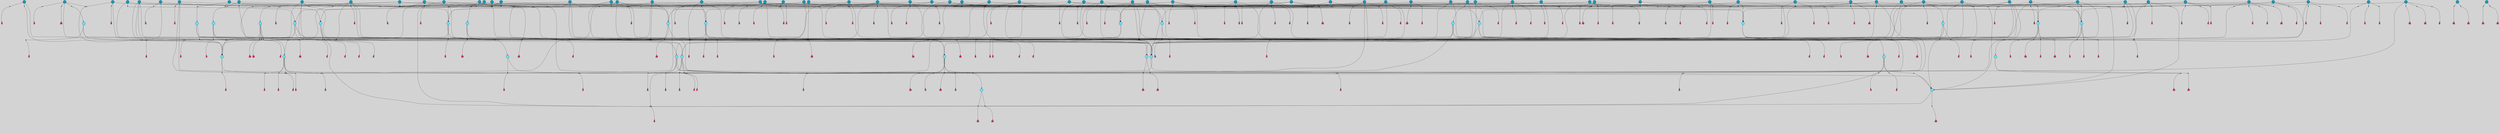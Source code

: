 // File exported with GEGELATI v1.3.1
// On the 2024-04-08 17:40:27
// With the File::TPGGraphDotExporter
digraph{
	graph[pad = "0.212, 0.055" bgcolor = lightgray]
	node[shape=circle style = filled label = ""]
		T3 [fillcolor="#66ddff"]
		T7 [fillcolor="#66ddff"]
		T9 [fillcolor="#66ddff"]
		T11 [fillcolor="#66ddff"]
		T24 [fillcolor="#66ddff"]
		T27 [fillcolor="#66ddff"]
		T54 [fillcolor="#66ddff"]
		T59 [fillcolor="#66ddff"]
		T95 [fillcolor="#66ddff"]
		T111 [fillcolor="#66ddff"]
		T129 [fillcolor="#66ddff"]
		T159 [fillcolor="#66ddff"]
		T176 [fillcolor="#66ddff"]
		T195 [fillcolor="#66ddff"]
		T212 [fillcolor="#66ddff"]
		T213 [fillcolor="#66ddff"]
		T229 [fillcolor="#66ddff"]
		T240 [fillcolor="#66ddff"]
		T242 [fillcolor="#66ddff"]
		T278 [fillcolor="#1199bb"]
		T284 [fillcolor="#1199bb"]
		T315 [fillcolor="#1199bb"]
		T321 [fillcolor="#66ddff"]
		T322 [fillcolor="#66ddff"]
		T323 [fillcolor="#66ddff"]
		T324 [fillcolor="#66ddff"]
		T325 [fillcolor="#66ddff"]
		T326 [fillcolor="#66ddff"]
		T327 [fillcolor="#66ddff"]
		T328 [fillcolor="#1199bb"]
		T330 [fillcolor="#1199bb"]
		T351 [fillcolor="#1199bb"]
		T352 [fillcolor="#1199bb"]
		T353 [fillcolor="#66ddff"]
		T384 [fillcolor="#1199bb"]
		T392 [fillcolor="#1199bb"]
		T394 [fillcolor="#66ddff"]
		T395 [fillcolor="#1199bb"]
		T400 [fillcolor="#1199bb"]
		T403 [fillcolor="#1199bb"]
		T415 [fillcolor="#1199bb"]
		T416 [fillcolor="#1199bb"]
		T421 [fillcolor="#1199bb"]
		T424 [fillcolor="#1199bb"]
		T426 [fillcolor="#1199bb"]
		T273 [fillcolor="#1199bb"]
		T430 [fillcolor="#1199bb"]
		T434 [fillcolor="#1199bb"]
		T435 [fillcolor="#1199bb"]
		T437 [fillcolor="#66ddff"]
		T440 [fillcolor="#1199bb"]
		T441 [fillcolor="#1199bb"]
		T442 [fillcolor="#1199bb"]
		T443 [fillcolor="#1199bb"]
		T445 [fillcolor="#1199bb"]
		T446 [fillcolor="#1199bb"]
		T448 [fillcolor="#1199bb"]
		T449 [fillcolor="#1199bb"]
		T450 [fillcolor="#1199bb"]
		T451 [fillcolor="#1199bb"]
		T452 [fillcolor="#1199bb"]
		T453 [fillcolor="#1199bb"]
		T454 [fillcolor="#1199bb"]
		T455 [fillcolor="#1199bb"]
		T457 [fillcolor="#1199bb"]
		T458 [fillcolor="#1199bb"]
		T459 [fillcolor="#1199bb"]
		T460 [fillcolor="#1199bb"]
		T304 [fillcolor="#1199bb"]
		T463 [fillcolor="#1199bb"]
		T464 [fillcolor="#1199bb"]
		T465 [fillcolor="#1199bb"]
		T466 [fillcolor="#1199bb"]
		T469 [fillcolor="#1199bb"]
		T470 [fillcolor="#1199bb"]
		T477 [fillcolor="#1199bb"]
		T485 [fillcolor="#1199bb"]
		T486 [fillcolor="#1199bb"]
		T491 [fillcolor="#1199bb"]
		T497 [fillcolor="#1199bb"]
		T500 [fillcolor="#1199bb"]
		T501 [fillcolor="#1199bb"]
		T507 [fillcolor="#66ddff"]
		T509 [fillcolor="#1199bb"]
		T510 [fillcolor="#1199bb"]
		T513 [fillcolor="#1199bb"]
		T514 [fillcolor="#1199bb"]
		T517 [fillcolor="#1199bb"]
		T518 [fillcolor="#1199bb"]
		T519 [fillcolor="#1199bb"]
		T523 [fillcolor="#1199bb"]
		T527 [fillcolor="#1199bb"]
		T529 [fillcolor="#1199bb"]
		T530 [fillcolor="#1199bb"]
		T531 [fillcolor="#1199bb"]
		T532 [fillcolor="#1199bb"]
		T536 [fillcolor="#1199bb"]
		T538 [fillcolor="#1199bb"]
		T540 [fillcolor="#1199bb"]
		T542 [fillcolor="#1199bb"]
		T543 [fillcolor="#1199bb"]
		T544 [fillcolor="#1199bb"]
		T545 [fillcolor="#1199bb"]
		T546 [fillcolor="#1199bb"]
		T547 [fillcolor="#1199bb"]
		T548 [fillcolor="#1199bb"]
		T549 [fillcolor="#1199bb"]
		T550 [fillcolor="#1199bb"]
		P4625 [fillcolor="#cccccc" shape=point] //6|
		I4625 [shape=box style=invis label="6|1&2|6#1|7&#92;n10|7&2|0#1|5&#92;n9|4&0|1#2|2&#92;n8|6&0|0#1|0&#92;n"]
		P4625 -> I4625[style=invis]
		A3519 [fillcolor="#ff3366" shape=box margin=0.03 width=0 height=0 label="3"]
		T3 -> P4625 -> A3519
		P4626 [fillcolor="#cccccc" shape=point] //3|
		I4626 [shape=box style=invis label="7|6&2|4#0|2&#92;n10|3&2|7#1|4&#92;n11|6&0|4#0|1&#92;n7|1&0|0#2|6&#92;n7|6&0|3#2|6&#92;n4|0&2|6#0|1&#92;n4|4&2|5#0|2&#92;n4|6&0|4#2|7&#92;n10|0&2|3#1|5&#92;n2|6&0|5#0|2&#92;n1|0&2|3#0|7&#92;n1|6&2|0#0|5&#92;n6|2&0|1#0|7&#92;n9|2&0|3#2|7&#92;n5|3&0|6#0|6&#92;n1|7&2|5#2|3&#92;n8|1&2|7#0|6&#92;n1|0&2|5#2|1&#92;n7|1&2|2#2|5&#92;n7|4&2|6#0|3&#92;n"]
		P4626 -> I4626[style=invis]
		A3520 [fillcolor="#ff3366" shape=box margin=0.03 width=0 height=0 label="4"]
		T3 -> P4626 -> A3520
		P4627 [fillcolor="#cccccc" shape=point] //-3|
		I4627 [shape=box style=invis label="1|6&2|7#0|7&#92;n10|2&0|7#1|3&#92;n9|6&2|7#2|2&#92;n5|3&0|7#0|7&#92;n1|6&2|3#0|0&#92;n2|3&2|3#2|2&#92;n5|1&2|6#0|6&#92;n"]
		P4627 -> I4627[style=invis]
		A3521 [fillcolor="#ff3366" shape=box margin=0.03 width=0 height=0 label="7"]
		T7 -> P4627 -> A3521
		P4628 [fillcolor="#cccccc" shape=point] //5|
		I4628 [shape=box style=invis label="0|5&2|3#0|1&#92;n0|6&2|1#2|4&#92;n6|2&2|6#0|7&#92;n7|4&0|3#0|1&#92;n5|4&0|7#1|6&#92;n9|1&0|5#2|2&#92;n6|3&2|3#1|7&#92;n11|7&2|4#1|6&#92;n2|5&0|1#0|0&#92;n4|7&0|0#0|2&#92;n6|2&0|6#0|0&#92;n2|1&2|6#2|4&#92;n10|0&2|0#1|0&#92;n6|6&2|4#0|6&#92;n"]
		P4628 -> I4628[style=invis]
		A3522 [fillcolor="#ff3366" shape=box margin=0.03 width=0 height=0 label="8"]
		T7 -> P4628 -> A3522
		P4629 [fillcolor="#cccccc" shape=point] //-6|
		I4629 [shape=box style=invis label="11|1&0|7#2|0&#92;n10|4&0|1#1|0&#92;n4|3&2|4#2|1&#92;n0|5&2|0#0|0&#92;n6|1&0|0#0|3&#92;n8|2&2|0#0|4&#92;n11|4&2|0#1|6&#92;n7|0&2|6#2|3&#92;n5|3&2|6#2|0&#92;n2|0&2|0#0|4&#92;n"]
		P4629 -> I4629[style=invis]
		A3523 [fillcolor="#ff3366" shape=box margin=0.03 width=0 height=0 label="9"]
		T9 -> P4629 -> A3523
		P4630 [fillcolor="#cccccc" shape=point] //2|
		I4630 [shape=box style=invis label="6|3&2|7#1|4&#92;n8|6&0|0#2|5&#92;n2|1&0|2#0|3&#92;n8|7&0|6#0|4&#92;n2|1&2|0#0|1&#92;n0|0&2|2#2|3&#92;n6|6&0|7#2|1&#92;n6|1&0|7#2|6&#92;n5|4&2|7#0|4&#92;n0|3&0|4#2|0&#92;n11|0&2|0#2|5&#92;n4|5&2|5#2|4&#92;n5|7&0|6#0|4&#92;n9|7&2|5#0|3&#92;n5|4&2|1#0|3&#92;n5|3&0|1#1|7&#92;n0|4&0|3#2|5&#92;n"]
		P4630 -> I4630[style=invis]
		A3524 [fillcolor="#ff3366" shape=box margin=0.03 width=0 height=0 label="10"]
		T9 -> P4630 -> A3524
		P4631 [fillcolor="#cccccc" shape=point] //6|
		I4631 [shape=box style=invis label="3|0&2|7#2|2&#92;n3|2&0|4#2|5&#92;n5|1&0|2#1|0&#92;n8|7&0|1#2|0&#92;n8|5&0|3#0|6&#92;n0|2&0|2#2|3&#92;n1|5&2|5#0|5&#92;n5|6&0|6#0|7&#92;n6|7&0|0#2|6&#92;n1|2&2|3#0|0&#92;n7|7&2|3#0|4&#92;n0|7&2|7#0|6&#92;n1|0&2|2#2|7&#92;n4|4&0|1#0|0&#92;n"]
		P4631 -> I4631[style=invis]
		A3525 [fillcolor="#ff3366" shape=box margin=0.03 width=0 height=0 label="11"]
		T11 -> P4631 -> A3525
		P4632 [fillcolor="#cccccc" shape=point] //-4|
		I4632 [shape=box style=invis label="4|1&0|4#2|6&#92;n1|2&2|2#2|0&#92;n1|2&2|0#0|6&#92;n8|4&2|3#2|5&#92;n5|5&2|1#1|0&#92;n"]
		P4632 -> I4632[style=invis]
		A3526 [fillcolor="#ff3366" shape=box margin=0.03 width=0 height=0 label="12"]
		T11 -> P4632 -> A3526
		P4633 [fillcolor="#cccccc" shape=point] //1|
		I4633 [shape=box style=invis label="5|1&0|6#2|7&#92;n2|4&0|4#2|2&#92;n0|6&0|5#0|4&#92;n10|6&2|5#1|6&#92;n9|3&0|1#1|7&#92;n10|3&2|2#1|0&#92;n5|0&0|0#2|1&#92;n11|3&2|3#1|5&#92;n10|3&0|1#1|0&#92;n2|4&0|1#0|1&#92;n0|2&0|3#2|4&#92;n9|2&2|1#2|5&#92;n11|7&2|6#2|6&#92;n"]
		P4633 -> I4633[style=invis]
		T24 -> P4633 -> T7
		P4634 [fillcolor="#cccccc" shape=point] //5|
		I4634 [shape=box style=invis label="3|0&2|0#0|1&#92;n3|0&0|7#0|1&#92;n5|3&0|2#2|6&#92;n4|4&2|4#2|6&#92;n11|2&0|7#1|6&#92;n2|7&2|2#2|5&#92;n9|3&2|6#2|7&#92;n7|7&0|0#0|4&#92;n6|1&2|4#2|3&#92;n5|4&2|0#1|6&#92;n1|3&0|7#0|4&#92;n"]
		P4634 -> I4634[style=invis]
		A3527 [fillcolor="#ff3366" shape=box margin=0.03 width=0 height=0 label="7"]
		T24 -> P4634 -> A3527
		P4635 [fillcolor="#cccccc" shape=point] //-2|
		I4635 [shape=box style=invis label="4|1&0|4#0|3&#92;n4|2&0|5#2|0&#92;n5|5&2|6#0|5&#92;n1|4&0|1#0|2&#92;n6|3&2|7#1|5&#92;n0|4&2|0#0|3&#92;n8|5&2|5#1|2&#92;n10|7&2|7#1|1&#92;n3|4&0|0#2|1&#92;n3|6&2|5#2|5&#92;n8|3&0|1#0|7&#92;n10|0&2|7#1|3&#92;n4|1&2|4#0|1&#92;n9|3&2|0#0|4&#92;n3|6&2|0#0|4&#92;n1|2&0|6#2|1&#92;n4|0&2|1#2|2&#92;n"]
		P4635 -> I4635[style=invis]
		A3528 [fillcolor="#ff3366" shape=box margin=0.03 width=0 height=0 label="14"]
		T24 -> P4635 -> A3528
		P4636 [fillcolor="#cccccc" shape=point] //2|
		I4636 [shape=box style=invis label="9|1&2|3#0|1&#92;n5|2&2|0#2|4&#92;n3|6&2|5#2|7&#92;n7|0&2|5#0|4&#92;n1|2&0|3#0|5&#92;n7|3&2|7#0|0&#92;n"]
		P4636 -> I4636[style=invis]
		A3529 [fillcolor="#ff3366" shape=box margin=0.03 width=0 height=0 label="2"]
		T27 -> P4636 -> A3529
		P4637 [fillcolor="#cccccc" shape=point] //-6|
		I4637 [shape=box style=invis label="7|5&0|4#0|4&#92;n11|0&2|5#2|1&#92;n"]
		P4637 -> I4637[style=invis]
		A3530 [fillcolor="#ff3366" shape=box margin=0.03 width=0 height=0 label="3"]
		T27 -> P4637 -> A3530
		T27 -> P4626
		P4638 [fillcolor="#cccccc" shape=point] //0|
		I4638 [shape=box style=invis label="2|5&0|1#0|6&#92;n6|1&2|2#2|7&#92;n8|0&0|3#1|4&#92;n4|3&2|5#2|4&#92;n8|1&2|4#0|0&#92;n6|6&0|1#2|6&#92;n11|7&2|4#2|5&#92;n6|2&2|4#0|2&#92;n8|5&2|4#2|4&#92;n2|1&2|1#2|2&#92;n2|7&2|5#2|6&#92;n9|7&0|5#0|4&#92;n1|2&0|5#2|6&#92;n4|2&2|3#2|7&#92;n3|3&2|1#0|2&#92;n"]
		P4638 -> I4638[style=invis]
		A3531 [fillcolor="#ff3366" shape=box margin=0.03 width=0 height=0 label="5"]
		T27 -> P4638 -> A3531
		P4639 [fillcolor="#cccccc" shape=point] //0|
		I4639 [shape=box style=invis label="4|0&0|3#2|7&#92;n10|2&0|3#1|7&#92;n3|5&0|2#0|3&#92;n4|5&0|0#2|1&#92;n10|7&2|0#1|2&#92;n5|3&2|3#1|6&#92;n9|5&2|0#0|4&#92;n5|4&2|7#0|2&#92;n10|3&2|7#1|4&#92;n7|2&0|1#2|6&#92;n8|6&0|5#0|5&#92;n8|7&2|3#0|5&#92;n2|6&2|4#0|0&#92;n"]
		P4639 -> I4639[style=invis]
		A3532 [fillcolor="#ff3366" shape=box margin=0.03 width=0 height=0 label="5"]
		T27 -> P4639 -> A3532
		P4640 [fillcolor="#cccccc" shape=point] //8|
		I4640 [shape=box style=invis label="9|0&0|1#2|0&#92;n10|1&2|5#1|4&#92;n8|2&2|6#0|4&#92;n2|4&2|5#2|3&#92;n4|2&2|2#0|2&#92;n7|5&0|2#0|0&#92;n8|2&2|1#1|3&#92;n8|7&0|7#2|1&#92;n1|1&0|0#0|7&#92;n5|6&2|5#1|0&#92;n6|6&2|5#0|0&#92;n11|4&0|3#2|6&#92;n4|2&2|4#0|7&#92;n5|6&0|1#2|0&#92;n11|3&0|2#0|7&#92;n"]
		P4640 -> I4640[style=invis]
		A3533 [fillcolor="#ff3366" shape=box margin=0.03 width=0 height=0 label="6"]
		T54 -> P4640 -> A3533
		T54 -> P4634
		P4641 [fillcolor="#cccccc" shape=point] //-10|
		I4641 [shape=box style=invis label="3|6&0|0#0|4&#92;n4|1&2|4#0|1&#92;n5|1&0|1#0|4&#92;n5|5&2|6#0|5&#92;n6|5&0|6#0|3&#92;n11|1&2|0#0|1&#92;n0|7&2|0#0|3&#92;n1|2&0|6#0|1&#92;n8|0&0|4#2|0&#92;n0|4&0|7#2|7&#92;n7|0&2|7#1|3&#92;n3|1&0|5#2|5&#92;n5|1&0|4#0|3&#92;n2|2&0|2#0|0&#92;n8|3&0|1#0|7&#92;n3|0&0|3#0|5&#92;n7|2&0|5#2|0&#92;n6|3&2|7#1|5&#92;n4|7&2|7#2|1&#92;n"]
		P4641 -> I4641[style=invis]
		A3534 [fillcolor="#ff3366" shape=box margin=0.03 width=0 height=0 label="14"]
		T54 -> P4641 -> A3534
		T54 -> P4628
		P4642 [fillcolor="#cccccc" shape=point] //8|
		I4642 [shape=box style=invis label="9|0&0|1#2|0&#92;n10|1&2|5#1|4&#92;n8|2&2|6#0|4&#92;n4|5&0|3#0|1&#92;n2|4&2|5#2|3&#92;n4|2&2|2#0|2&#92;n7|5&0|2#0|0&#92;n8|2&2|1#1|3&#92;n8|7&0|7#2|1&#92;n1|1&0|0#0|7&#92;n5|6&2|5#1|0&#92;n6|3&2|5#0|0&#92;n11|4&0|3#2|6&#92;n1|2&2|4#0|7&#92;n5|6&0|1#2|0&#92;n11|3&0|2#0|7&#92;n"]
		P4642 -> I4642[style=invis]
		A3535 [fillcolor="#ff3366" shape=box margin=0.03 width=0 height=0 label="6"]
		T59 -> P4642 -> A3535
		T59 -> P4634
		T59 -> P4629
		T59 -> P4634
		P4643 [fillcolor="#cccccc" shape=point] //4|
		I4643 [shape=box style=invis label="4|3&0|6#0|3&#92;n5|7&2|3#2|2&#92;n5|6&0|7#1|2&#92;n1|4&2|6#0|3&#92;n8|4&2|1#2|5&#92;n9|5&2|4#1|4&#92;n2|4&0|5#0|7&#92;n10|0&0|6#1|3&#92;n3|0&0|6#0|2&#92;n2|7&2|7#2|6&#92;n5|2&0|5#1|5&#92;n10|4&2|5#1|7&#92;n4|0&0|4#2|4&#92;n11|1&0|4#2|6&#92;n10|6&2|0#1|4&#92;n9|7&0|3#1|4&#92;n4|5&2|7#0|6&#92;n11|5&2|6#2|3&#92;n0|3&0|5#0|1&#92;n"]
		P4643 -> I4643[style=invis]
		A3536 [fillcolor="#ff3366" shape=box margin=0.03 width=0 height=0 label="13"]
		T95 -> P4643 -> A3536
		P4644 [fillcolor="#cccccc" shape=point] //8|
		I4644 [shape=box style=invis label="9|7&0|5#2|5&#92;n3|3&2|3#0|2&#92;n9|5&2|2#1|0&#92;n2|3&0|6#0|3&#92;n4|4&2|5#2|7&#92;n11|3&2|0#1|5&#92;n6|6&2|1#2|2&#92;n4|6&0|1#2|2&#92;n2|5&2|7#2|2&#92;n7|7&2|2#2|3&#92;n6|5&0|3#2|6&#92;n6|7&0|6#0|2&#92;n"]
		P4644 -> I4644[style=invis]
		A3537 [fillcolor="#ff3366" shape=box margin=0.03 width=0 height=0 label="14"]
		T95 -> P4644 -> A3537
		P4645 [fillcolor="#cccccc" shape=point] //2|
		I4645 [shape=box style=invis label="4|1&0|4#2|6&#92;n5|5&2|1#1|0&#92;n1|0&2|0#0|6&#92;n8|4&2|3#2|5&#92;n"]
		P4645 -> I4645[style=invis]
		T95 -> P4645 -> T11
		P4646 [fillcolor="#cccccc" shape=point] //-9|
		I4646 [shape=box style=invis label="2|0&2|0#2|1&#92;n4|4&2|4#2|6&#92;n9|1&0|3#1|7&#92;n5|3&0|2#2|6&#92;n2|7&2|2#2|5&#92;n5|4&2|0#1|6&#92;n3|0&0|7#0|1&#92;n1|3&0|7#0|4&#92;n11|6&2|2#0|7&#92;n7|7&0|0#0|4&#92;n11|0&0|7#1|6&#92;n9|3&2|6#2|7&#92;n"]
		P4646 -> I4646[style=invis]
		A3538 [fillcolor="#ff3366" shape=box margin=0.03 width=0 height=0 label="7"]
		T95 -> P4646 -> A3538
		P4647 [fillcolor="#cccccc" shape=point] //-8|
		I4647 [shape=box style=invis label="7|5&0|4#2|4&#92;n"]
		P4647 -> I4647[style=invis]
		A3539 [fillcolor="#ff3366" shape=box margin=0.03 width=0 height=0 label="3"]
		T95 -> P4647 -> A3539
		P4648 [fillcolor="#cccccc" shape=point] //-5|
		I4648 [shape=box style=invis label="0|0&2|3#0|2&#92;n10|5&0|6#1|3&#92;n7|3&0|6#2|3&#92;n3|4&0|6#0|6&#92;n10|5&0|2#1|1&#92;n5|0&0|1#0|3&#92;n6|6&2|5#1|5&#92;n7|4&0|2#1|7&#92;n5|7&0|1#2|5&#92;n1|5&0|0#0|3&#92;n7|5&2|1#2|6&#92;n9|0&0|2#0|0&#92;n4|0&2|4#0|0&#92;n4|6&0|0#2|3&#92;n3|1&0|6#2|5&#92;n7|7&2|1#2|3&#92;n9|4&2|2#0|6&#92;n"]
		P4648 -> I4648[style=invis]
		T111 -> P4648 -> T9
		P4649 [fillcolor="#cccccc" shape=point] //7|
		I4649 [shape=box style=invis label="7|4&2|1#2|0&#92;n4|1&2|4#2|3&#92;n5|0&2|0#2|2&#92;n6|1&2|4#2|6&#92;n"]
		P4649 -> I4649[style=invis]
		A3540 [fillcolor="#ff3366" shape=box margin=0.03 width=0 height=0 label="9"]
		T111 -> P4649 -> A3540
		P4650 [fillcolor="#cccccc" shape=point] //2|
		I4650 [shape=box style=invis label="3|0&2|0#0|1&#92;n11|2&0|7#1|6&#92;n8|7&2|4#0|5&#92;n5|3&0|2#2|6&#92;n4|4&2|4#2|6&#92;n3|0&0|7#0|1&#92;n2|7&2|2#2|5&#92;n9|3&2|6#2|7&#92;n7|7&0|0#0|4&#92;n6|1&2|4#1|3&#92;n5|4&2|0#1|6&#92;n1|3&0|7#0|4&#92;n"]
		P4650 -> I4650[style=invis]
		A3541 [fillcolor="#ff3366" shape=box margin=0.03 width=0 height=0 label="7"]
		T111 -> P4650 -> A3541
		T111 -> P4629
		T129 -> P4640
		T129 -> P4634
		P4651 [fillcolor="#cccccc" shape=point] //10|
		I4651 [shape=box style=invis label="4|5&2|7#2|1&#92;n1|7&2|3#0|6&#92;n3|5&2|2#0|3&#92;n10|3&0|7#1|4&#92;n7|1&0|4#2|6&#92;n10|2&0|3#1|7&#92;n9|5&2|0#0|4&#92;n4|0&0|3#2|7&#92;n11|4&2|6#1|2&#92;n5|4&2|7#0|2&#92;n2|6&2|4#0|0&#92;n6|5&0|7#2|1&#92;n5|3&2|3#1|6&#92;n10|7&2|0#1|2&#92;n"]
		P4651 -> I4651[style=invis]
		A3542 [fillcolor="#ff3366" shape=box margin=0.03 width=0 height=0 label="5"]
		T129 -> P4651 -> A3542
		P4652 [fillcolor="#cccccc" shape=point] //5|
		I4652 [shape=box style=invis label="9|4&2|3#1|3&#92;n0|4&2|4#0|5&#92;n6|1&2|6#2|5&#92;n4|0&0|5#2|0&#92;n"]
		P4652 -> I4652[style=invis]
		A3543 [fillcolor="#ff3366" shape=box margin=0.03 width=0 height=0 label="7"]
		T129 -> P4652 -> A3543
		P4653 [fillcolor="#cccccc" shape=point] //6|
		I4653 [shape=box style=invis label="9|4&2|7#0|6&#92;n8|4&0|1#1|0&#92;n1|3&0|0#2|1&#92;n2|4&0|6#2|2&#92;n5|1&2|5#0|7&#92;n3|0&0|3#2|6&#92;n2|2&2|6#0|2&#92;n8|4&0|4#2|2&#92;n5|1&2|4#0|3&#92;n9|4&0|6#0|6&#92;n5|0&2|2#1|5&#92;n11|7&0|0#1|1&#92;n0|4&0|3#0|3&#92;n7|7&2|4#2|5&#92;n1|5&0|1#2|1&#92;n"]
		P4653 -> I4653[style=invis]
		A3544 [fillcolor="#ff3366" shape=box margin=0.03 width=0 height=0 label="1"]
		T129 -> P4653 -> A3544
		P4654 [fillcolor="#cccccc" shape=point] //7|
		I4654 [shape=box style=invis label="7|0&2|1#2|0&#92;n9|7&2|1#1|7&#92;n8|2&0|1#1|0&#92;n6|6&0|2#1|1&#92;n2|2&0|5#0|0&#92;n5|7&0|0#2|1&#92;n5|1&2|5#1|5&#92;n4|7&2|4#2|3&#92;n10|5&2|2#1|5&#92;n1|3&2|2#2|0&#92;n10|2&2|6#1|5&#92;n"]
		P4654 -> I4654[style=invis]
		A3545 [fillcolor="#ff3366" shape=box margin=0.03 width=0 height=0 label="1"]
		T159 -> P4654 -> A3545
		P4655 [fillcolor="#cccccc" shape=point] //7|
		I4655 [shape=box style=invis label="7|4&2|7#0|4&#92;n4|6&0|1#2|5&#92;n2|1&2|3#0|0&#92;n4|3&2|0#0|1&#92;n0|0&2|7#2|7&#92;n7|7&0|5#2|3&#92;n5|0&2|1#2|2&#92;n10|0&0|4#1|2&#92;n4|4&0|7#0|0&#92;n6|7&0|2#0|1&#92;n1|4&2|5#0|4&#92;n"]
		P4655 -> I4655[style=invis]
		A3546 [fillcolor="#ff3366" shape=box margin=0.03 width=0 height=0 label="0"]
		T159 -> P4655 -> A3546
		P4656 [fillcolor="#cccccc" shape=point] //5|
		I4656 [shape=box style=invis label="0|5&2|3#0|1&#92;n0|6&2|1#2|4&#92;n6|2&2|6#0|7&#92;n9|0&2|7#1|1&#92;n7|4&0|3#0|1&#92;n11|7&2|4#1|6&#92;n9|1&0|5#2|2&#92;n5|4&0|7#1|6&#92;n2|5&0|1#0|0&#92;n4|7&0|0#0|2&#92;n6|2&0|6#0|0&#92;n2|1&2|6#2|4&#92;n10|0&0|0#1|0&#92;n6|6&2|4#0|6&#92;n"]
		P4656 -> I4656[style=invis]
		T159 -> P4656 -> T129
		P4657 [fillcolor="#cccccc" shape=point] //3|
		I4657 [shape=box style=invis label="4|7&0|7#2|7&#92;n11|5&2|6#0|2&#92;n5|5&2|6#2|0&#92;n3|2&0|6#0|3&#92;n10|2&2|5#1|5&#92;n9|4&2|3#1|5&#92;n2|5&2|7#2|4&#92;n11|3&2|5#1|0&#92;n7|0&0|7#2|1&#92;n1|2&0|5#0|1&#92;n"]
		P4657 -> I4657[style=invis]
		A3547 [fillcolor="#ff3366" shape=box margin=0.03 width=0 height=0 label="5"]
		T176 -> P4657 -> A3547
		P4658 [fillcolor="#cccccc" shape=point] //2|
		I4658 [shape=box style=invis label="7|1&0|6#0|1&#92;n5|2&2|5#1|6&#92;n10|1&2|1#1|1&#92;n4|7&0|4#2|2&#92;n11|7&0|4#2|7&#92;n5|0&0|5#1|7&#92;n8|2&0|5#2|4&#92;n10|0&2|6#1|6&#92;n5|1&0|1#2|3&#92;n1|6&2|0#0|1&#92;n9|6&2|2#1|4&#92;n3|4&2|3#0|0&#92;n10|1&0|1#1|0&#92;n2|2&0|1#2|1&#92;n3|1&2|7#0|3&#92;n"]
		P4658 -> I4658[style=invis]
		A3548 [fillcolor="#ff3366" shape=box margin=0.03 width=0 height=0 label="10"]
		T176 -> P4658 -> A3548
		P4659 [fillcolor="#cccccc" shape=point] //-1|
		I4659 [shape=box style=invis label="1|7&2|1#0|6&#92;n8|1&2|3#0|5&#92;n10|6&2|7#1|0&#92;n1|7&2|5#0|2&#92;n0|3&0|3#2|2&#92;n3|5&0|1#0|0&#92;n3|5&0|2#0|3&#92;n1|5&2|0#0|4&#92;n5|7&2|2#2|5&#92;n4|0&2|3#0|3&#92;n"]
		P4659 -> I4659[style=invis]
		T176 -> P4659 -> T3
		P4660 [fillcolor="#cccccc" shape=point] //-3|
		I4660 [shape=box style=invis label="6|3&2|4#1|4&#92;n5|3&0|1#1|7&#92;n2|1&0|2#2|3&#92;n8|7&0|6#0|4&#92;n2|1&2|0#0|1&#92;n0|0&2|2#2|3&#92;n6|1&0|7#2|6&#92;n5|7&0|2#0|4&#92;n0|3&0|4#2|0&#92;n11|0&2|0#2|5&#92;n6|0&2|0#1|4&#92;n8|6&0|2#2|5&#92;n5|4&2|1#0|3&#92;n9|7&2|5#0|3&#92;n5|4&2|7#0|4&#92;n"]
		P4660 -> I4660[style=invis]
		A3549 [fillcolor="#ff3366" shape=box margin=0.03 width=0 height=0 label="10"]
		T176 -> P4660 -> A3549
		P4661 [fillcolor="#cccccc" shape=point] //4|
		I4661 [shape=box style=invis label="7|1&0|6#0|1&#92;n5|2&2|5#1|6&#92;n10|1&2|1#1|1&#92;n9|6&2|2#1|4&#92;n4|7&0|4#2|2&#92;n9|6&0|4#1|1&#92;n10|0&2|6#1|6&#92;n5|1&0|1#2|3&#92;n1|6&2|0#0|1&#92;n8|2&0|5#2|4&#92;n3|4&2|3#0|0&#92;n10|1&0|5#1|0&#92;n2|2&0|1#2|1&#92;n3|1&2|7#0|3&#92;n"]
		P4661 -> I4661[style=invis]
		A3550 [fillcolor="#ff3366" shape=box margin=0.03 width=0 height=0 label="10"]
		T176 -> P4661 -> A3550
		P4662 [fillcolor="#cccccc" shape=point] //5|
		I4662 [shape=box style=invis label="3|0&2|0#2|1&#92;n3|0&0|7#0|1&#92;n5|3&0|2#2|6&#92;n4|4&2|4#2|6&#92;n5|4&2|0#1|6&#92;n2|7&2|2#2|5&#92;n1|3&0|7#0|4&#92;n11|6&2|2#0|7&#92;n7|7&0|0#0|4&#92;n6|1&2|4#2|3&#92;n11|0&0|7#1|6&#92;n9|3&2|6#2|7&#92;n"]
		P4662 -> I4662[style=invis]
		A3551 [fillcolor="#ff3366" shape=box margin=0.03 width=0 height=0 label="7"]
		T195 -> P4662 -> A3551
		P4663 [fillcolor="#cccccc" shape=point] //4|
		I4663 [shape=box style=invis label="7|1&0|6#0|1&#92;n6|7&2|7#1|7&#92;n10|1&2|1#1|1&#92;n9|6&2|2#1|4&#92;n4|7&0|4#2|2&#92;n9|6&0|5#1|1&#92;n10|0&2|6#1|6&#92;n5|1&0|1#2|3&#92;n10|1&0|5#1|0&#92;n3|4&2|3#0|0&#92;n8|2&0|5#2|4&#92;n1|6&2|0#0|0&#92;n2|3&0|1#2|6&#92;n5|2&2|2#1|6&#92;n2|2&0|1#2|1&#92;n3|1&2|7#0|3&#92;n6|7&2|3#0|4&#92;n"]
		P4663 -> I4663[style=invis]
		A3552 [fillcolor="#ff3366" shape=box margin=0.03 width=0 height=0 label="10"]
		T195 -> P4663 -> A3552
		P4664 [fillcolor="#cccccc" shape=point] //-4|
		I4664 [shape=box style=invis label="0|4&0|0#2|7&#92;n8|5&2|4#2|4&#92;n4|3&2|5#2|4&#92;n11|7&2|2#2|5&#92;n6|5&2|2#2|7&#92;n3|2&0|7#0|7&#92;n3|3&2|1#0|3&#92;n2|6&0|3#2|5&#92;n0|1&2|6#2|2&#92;n8|2&0|0#1|6&#92;n0|7&0|5#0|4&#92;n9|5&0|3#2|7&#92;n2|7&2|5#2|6&#92;n9|0&2|0#0|1&#92;n1|2&2|4#0|2&#92;n"]
		P4664 -> I4664[style=invis]
		T195 -> P4664 -> T27
		T195 -> P4655
		P4665 [fillcolor="#cccccc" shape=point] //6|
		I4665 [shape=box style=invis label="9|4&2|7#0|6&#92;n8|4&0|1#1|0&#92;n1|3&0|0#2|1&#92;n2|4&0|6#2|2&#92;n5|1&2|5#0|7&#92;n3|0&0|3#2|6&#92;n2|2&2|6#0|2&#92;n8|4&0|4#2|2&#92;n5|1&2|4#0|3&#92;n9|4&0|6#0|6&#92;n5|0&2|2#1|5&#92;n11|7&0|0#1|1&#92;n0|4&0|3#0|3&#92;n7|7&2|4#2|5&#92;n1|5&0|1#2|1&#92;n"]
		P4665 -> I4665[style=invis]
		A3553 [fillcolor="#ff3366" shape=box margin=0.03 width=0 height=0 label="1"]
		T212 -> P4665 -> A3553
		P4666 [fillcolor="#cccccc" shape=point] //5|
		I4666 [shape=box style=invis label="9|4&2|3#1|3&#92;n0|4&2|4#0|5&#92;n6|1&2|6#2|5&#92;n4|0&0|5#2|0&#92;n"]
		P4666 -> I4666[style=invis]
		A3554 [fillcolor="#ff3366" shape=box margin=0.03 width=0 height=0 label="7"]
		T212 -> P4666 -> A3554
		P4667 [fillcolor="#cccccc" shape=point] //5|
		I4667 [shape=box style=invis label="3|0&2|0#0|1&#92;n3|0&0|7#0|1&#92;n5|3&0|2#2|6&#92;n4|4&2|4#2|6&#92;n11|2&0|7#1|6&#92;n2|7&2|2#2|5&#92;n9|3&2|6#2|7&#92;n7|7&0|0#0|4&#92;n6|1&2|4#2|3&#92;n5|4&2|0#1|6&#92;n1|3&0|7#0|4&#92;n"]
		P4667 -> I4667[style=invis]
		A3555 [fillcolor="#ff3366" shape=box margin=0.03 width=0 height=0 label="7"]
		T212 -> P4667 -> A3555
		P4668 [fillcolor="#cccccc" shape=point] //8|
		I4668 [shape=box style=invis label="9|0&0|1#2|0&#92;n10|1&2|5#1|4&#92;n8|2&2|6#0|4&#92;n2|4&2|5#2|3&#92;n4|2&2|2#0|2&#92;n7|5&0|2#0|0&#92;n8|2&2|1#1|3&#92;n8|7&0|7#2|1&#92;n1|1&0|0#0|7&#92;n5|6&2|5#1|0&#92;n6|6&2|5#0|0&#92;n11|4&0|3#2|6&#92;n4|2&2|4#0|7&#92;n5|6&0|1#2|0&#92;n11|3&0|2#0|7&#92;n"]
		P4668 -> I4668[style=invis]
		A3556 [fillcolor="#ff3366" shape=box margin=0.03 width=0 height=0 label="6"]
		T212 -> P4668 -> A3556
		P4669 [fillcolor="#cccccc" shape=point] //10|
		I4669 [shape=box style=invis label="4|5&2|7#2|1&#92;n1|7&2|3#0|6&#92;n3|5&2|2#0|3&#92;n10|3&0|7#1|4&#92;n7|1&0|4#2|6&#92;n10|2&0|3#1|7&#92;n9|5&2|0#0|4&#92;n4|0&0|3#2|7&#92;n11|4&2|6#1|2&#92;n5|4&2|7#0|2&#92;n2|6&2|4#0|0&#92;n6|5&0|7#2|1&#92;n5|3&2|3#1|6&#92;n10|7&2|0#1|2&#92;n"]
		P4669 -> I4669[style=invis]
		A3557 [fillcolor="#ff3366" shape=box margin=0.03 width=0 height=0 label="5"]
		T212 -> P4669 -> A3557
		P4670 [fillcolor="#cccccc" shape=point] //6|
		I4670 [shape=box style=invis label="9|4&2|7#0|6&#92;n8|4&0|1#1|0&#92;n1|3&0|0#2|1&#92;n2|4&0|6#2|2&#92;n5|1&2|5#0|7&#92;n3|0&0|3#2|6&#92;n2|2&2|6#0|2&#92;n8|4&0|4#2|2&#92;n5|1&2|4#0|3&#92;n9|4&0|6#0|6&#92;n5|0&2|2#1|5&#92;n11|7&0|0#1|1&#92;n0|4&0|3#0|3&#92;n7|7&2|4#2|5&#92;n1|5&0|1#2|1&#92;n"]
		P4670 -> I4670[style=invis]
		A3558 [fillcolor="#ff3366" shape=box margin=0.03 width=0 height=0 label="1"]
		T213 -> P4670 -> A3558
		P4671 [fillcolor="#cccccc" shape=point] //5|
		I4671 [shape=box style=invis label="9|4&2|3#1|3&#92;n0|4&2|4#0|5&#92;n6|1&2|6#2|5&#92;n4|0&0|5#2|0&#92;n"]
		P4671 -> I4671[style=invis]
		A3559 [fillcolor="#ff3366" shape=box margin=0.03 width=0 height=0 label="7"]
		T213 -> P4671 -> A3559
		P4672 [fillcolor="#cccccc" shape=point] //8|
		I4672 [shape=box style=invis label="9|0&0|1#2|0&#92;n10|1&2|5#1|4&#92;n8|2&2|6#0|4&#92;n2|4&2|5#2|3&#92;n4|2&2|2#0|2&#92;n7|5&0|2#0|0&#92;n8|2&2|1#1|3&#92;n8|7&0|7#2|1&#92;n1|1&0|0#0|7&#92;n5|6&2|5#1|0&#92;n6|6&2|5#0|0&#92;n11|4&0|3#2|6&#92;n4|2&2|4#0|7&#92;n5|6&0|1#2|0&#92;n11|3&0|2#0|7&#92;n"]
		P4672 -> I4672[style=invis]
		A3560 [fillcolor="#ff3366" shape=box margin=0.03 width=0 height=0 label="6"]
		T213 -> P4672 -> A3560
		P4673 [fillcolor="#cccccc" shape=point] //10|
		I4673 [shape=box style=invis label="4|5&2|7#2|1&#92;n1|7&2|3#0|6&#92;n3|5&2|2#0|3&#92;n10|3&0|7#1|4&#92;n7|1&0|4#2|6&#92;n10|2&0|3#1|7&#92;n9|5&2|0#0|4&#92;n4|0&0|3#2|7&#92;n11|4&2|6#1|2&#92;n5|4&2|7#0|2&#92;n2|6&2|4#0|0&#92;n6|5&0|7#2|1&#92;n5|3&2|3#1|6&#92;n10|7&2|0#1|2&#92;n"]
		P4673 -> I4673[style=invis]
		A3561 [fillcolor="#ff3366" shape=box margin=0.03 width=0 height=0 label="5"]
		T213 -> P4673 -> A3561
		P4674 [fillcolor="#cccccc" shape=point] //5|
		I4674 [shape=box style=invis label="3|0&2|0#0|1&#92;n3|0&0|7#0|1&#92;n5|3&0|2#2|6&#92;n4|4&2|4#2|6&#92;n11|2&0|7#1|6&#92;n2|7&2|2#2|5&#92;n9|3&2|6#2|7&#92;n7|7&0|0#0|4&#92;n6|1&2|4#2|3&#92;n5|4&2|0#1|6&#92;n1|3&0|7#0|4&#92;n"]
		P4674 -> I4674[style=invis]
		A3562 [fillcolor="#ff3366" shape=box margin=0.03 width=0 height=0 label="7"]
		T213 -> P4674 -> A3562
		P4675 [fillcolor="#cccccc" shape=point] //-2|
		I4675 [shape=box style=invis label="5|2&2|0#2|4&#92;n9|1&2|3#0|1&#92;n3|6&2|5#2|7&#92;n7|0&2|1#0|4&#92;n1|2&0|3#0|5&#92;n7|3&2|7#0|0&#92;n"]
		P4675 -> I4675[style=invis]
		A3563 [fillcolor="#ff3366" shape=box margin=0.03 width=0 height=0 label="2"]
		T229 -> P4675 -> A3563
		P4676 [fillcolor="#cccccc" shape=point] //9|
		I4676 [shape=box style=invis label="7|1&2|2#2|5&#92;n1|0&2|5#2|1&#92;n11|6&0|4#0|1&#92;n10|6&0|3#1|6&#92;n7|1&0|0#2|6&#92;n4|0&2|6#0|1&#92;n4|6&0|4#2|7&#92;n10|0&2|3#1|0&#92;n1|0&2|3#0|7&#92;n1|6&2|0#0|5&#92;n6|2&0|1#0|7&#92;n9|2&0|3#2|7&#92;n5|3&0|6#0|6&#92;n3|1&0|3#0|5&#92;n1|7&2|5#2|3&#92;n8|1&2|7#0|6&#92;n10|3&2|0#1|4&#92;n7|6&2|4#0|2&#92;n7|4&2|6#0|3&#92;n"]
		P4676 -> I4676[style=invis]
		T229 -> P4676 -> T7
		P4677 [fillcolor="#cccccc" shape=point] //2|
		I4677 [shape=box style=invis label="8|6&0|2#0|5&#92;n10|5&2|3#1|7&#92;n5|6&0|1#2|5&#92;n11|3&0|0#2|2&#92;n0|3&2|1#0|6&#92;n9|7&2|6#0|1&#92;n4|6&2|7#0|2&#92;n8|0&0|6#2|0&#92;n11|2&0|7#0|1&#92;n3|7&2|4#0|7&#92;n5|1&0|1#0|6&#92;n7|6&2|7#2|4&#92;n6|1&0|3#0|2&#92;n6|6&2|5#1|2&#92;n8|5&0|2#0|0&#92;n0|2&0|3#0|0&#92;n2|5&2|5#2|1&#92;n10|4&0|1#1|0&#92;n4|3&2|5#0|4&#92;n"]
		P4677 -> I4677[style=invis]
		A3564 [fillcolor="#ff3366" shape=box margin=0.03 width=0 height=0 label="11"]
		T229 -> P4677 -> A3564
		P4678 [fillcolor="#cccccc" shape=point] //-7|
		I4678 [shape=box style=invis label="11|2&2|6#1|1&#92;n2|3&0|6#2|3&#92;n10|0&0|2#1|4&#92;n"]
		P4678 -> I4678[style=invis]
		T229 -> P4678 -> T111
		P4679 [fillcolor="#cccccc" shape=point] //-1|
		I4679 [shape=box style=invis label="6|4&0|4#2|4&#92;n4|5&2|5#2|4&#92;n9|7&2|5#0|3&#92;n3|7&2|6#0|6&#92;n8|7&0|6#0|4&#92;n2|1&2|0#0|1&#92;n8|6&0|0#2|5&#92;n2|1&0|2#0|3&#92;n6|1&0|7#2|6&#92;n6|3&0|1#1|6&#92;n5|4&2|7#0|4&#92;n0|7&0|4#2|0&#92;n11|0&2|0#2|5&#92;n3|7&2|0#2|7&#92;n8|3&2|7#1|4&#92;n5|7&0|6#0|4&#92;n0|0&2|3#2|3&#92;n5|4&2|1#0|3&#92;n0|4&0|3#2|5&#92;n"]
		P4679 -> I4679[style=invis]
		A3565 [fillcolor="#ff3366" shape=box margin=0.03 width=0 height=0 label="10"]
		T229 -> P4679 -> A3565
		P4680 [fillcolor="#cccccc" shape=point] //5|
		I4680 [shape=box style=invis label="1|6&2|7#0|7&#92;n9|2&2|7#2|2&#92;n10|2&0|7#1|3&#92;n5|3&0|7#0|7&#92;n7|0&2|7#2|2&#92;n1|6&2|3#0|0&#92;n2|3&2|3#2|2&#92;n"]
		P4680 -> I4680[style=invis]
		A3566 [fillcolor="#ff3366" shape=box margin=0.03 width=0 height=0 label="7"]
		T240 -> P4680 -> A3566
		P4681 [fillcolor="#cccccc" shape=point] //-8|
		I4681 [shape=box style=invis label="7|5&0|2#2|1&#92;n1|0&2|6#0|0&#92;n7|1&2|6#1|1&#92;n8|7&0|3#1|6&#92;n3|7&2|3#2|4&#92;n"]
		P4681 -> I4681[style=invis]
		A3567 [fillcolor="#ff3366" shape=box margin=0.03 width=0 height=0 label="2"]
		T240 -> P4681 -> A3567
		P4682 [fillcolor="#cccccc" shape=point] //-3|
		I4682 [shape=box style=invis label="1|1&2|1#0|1&#92;n1|4&0|0#2|4&#92;n11|0&2|3#0|2&#92;n11|6&0|4#0|1&#92;n5|2&0|6#1|5&#92;n3|7&2|6#2|7&#92;n7|7&0|1#2|1&#92;n9|5&2|2#2|0&#92;n6|5&2|6#1|4&#92;n0|7&0|5#2|4&#92;n8|1&0|0#2|3&#92;n0|5&0|3#0|5&#92;n2|0&2|4#0|5&#92;n7|5&2|7#1|3&#92;n8|3&0|0#1|2&#92;n"]
		P4682 -> I4682[style=invis]
		A3568 [fillcolor="#ff3366" shape=box margin=0.03 width=0 height=0 label="1"]
		T240 -> P4682 -> A3568
		P4683 [fillcolor="#cccccc" shape=point] //-9|
		I4683 [shape=box style=invis label="4|7&2|6#0|5&#92;n11|3&0|2#2|6&#92;n10|2&2|4#1|6&#92;n3|0&2|6#2|7&#92;n4|3&0|5#0|7&#92;n2|3&0|7#0|7&#92;n10|6&0|7#1|5&#92;n10|1&2|2#1|1&#92;n1|7&0|3#2|6&#92;n"]
		P4683 -> I4683[style=invis]
		A3569 [fillcolor="#ff3366" shape=box margin=0.03 width=0 height=0 label="4"]
		T242 -> P4683 -> A3569
		P4684 [fillcolor="#cccccc" shape=point] //7|
		I4684 [shape=box style=invis label="7|2&0|4#1|3&#92;n7|7&0|0#0|4&#92;n4|4&2|4#2|6&#92;n2|3&2|2#2|5&#92;n8|0&0|2#2|1&#92;n9|3&2|6#2|7&#92;n6|4&2|4#2|3&#92;n3|3&2|0#0|1&#92;n6|4&2|0#1|6&#92;n5|3&0|7#0|4&#92;n"]
		P4684 -> I4684[style=invis]
		A3570 [fillcolor="#ff3366" shape=box margin=0.03 width=0 height=0 label="7"]
		T242 -> P4684 -> A3570
		P4685 [fillcolor="#cccccc" shape=point] //2|
		I4685 [shape=box style=invis label="4|5&2|7#2|1&#92;n1|7&2|3#0|6&#92;n3|5&2|2#0|3&#92;n10|3&2|7#1|4&#92;n7|1&0|4#2|6&#92;n4|0&0|3#2|7&#92;n9|5&2|0#0|4&#92;n10|2&0|3#1|7&#92;n11|4&2|6#1|2&#92;n10|3&2|1#1|6&#92;n5|4&2|7#0|2&#92;n2|6&2|4#0|0&#92;n6|5&0|7#2|1&#92;n5|3&2|3#1|6&#92;n10|7&2|0#1|2&#92;n"]
		P4685 -> I4685[style=invis]
		A3571 [fillcolor="#ff3366" shape=box margin=0.03 width=0 height=0 label="5"]
		T242 -> P4685 -> A3571
		P4686 [fillcolor="#cccccc" shape=point] //7|
		I4686 [shape=box style=invis label="8|4&2|1#2|5&#92;n4|1&2|7#2|1&#92;n11|5&2|6#0|3&#92;n10|4&2|5#1|7&#92;n4|0&0|4#2|4&#92;n4|5&2|7#0|6&#92;n9|5&2|4#0|4&#92;n2|4&0|5#0|7&#92;n1|4&2|6#0|3&#92;n2|7&2|7#2|6&#92;n3|0&0|6#0|2&#92;n10|0&2|6#1|3&#92;n4|4&0|6#0|7&#92;n10|6&2|0#1|4&#92;n5|4&2|6#1|1&#92;n9|7&0|3#0|4&#92;n5|6&0|7#1|2&#92;n5|7&2|3#2|2&#92;n0|3&0|5#0|1&#92;n"]
		P4686 -> I4686[style=invis]
		T242 -> P4686 -> T9
		T278 -> P4643
		P4687 [fillcolor="#cccccc" shape=point] //1|
		I4687 [shape=box style=invis label="0|4&0|1#0|1&#92;n10|5&2|5#1|6&#92;n7|7&2|5#2|2&#92;n9|5&0|7#2|7&#92;n8|4&0|3#2|7&#92;n11|0&2|3#0|5&#92;n7|0&0|0#0|1&#92;n4|2&0|4#0|5&#92;n5|1&0|6#2|7&#92;n11|3&0|7#1|3&#92;n"]
		P4687 -> I4687[style=invis]
		T278 -> P4687 -> T7
		P4688 [fillcolor="#cccccc" shape=point] //-3|
		I4688 [shape=box style=invis label="4|5&0|0#0|0&#92;n4|7&0|0#0|2&#92;n0|6&2|1#2|4&#92;n9|1&0|5#2|2&#92;n10|0&2|0#1|0&#92;n6|6&2|4#0|6&#92;n2|5&0|1#0|0&#92;n6|3&2|3#1|7&#92;n11|7&2|4#1|6&#92;n6|2&2|6#0|1&#92;n6|2&0|0#0|0&#92;n9|1&2|6#2|4&#92;n10|4&0|3#1|1&#92;n5|4&2|7#1|6&#92;n"]
		P4688 -> I4688[style=invis]
		T278 -> P4688 -> T95
		P4689 [fillcolor="#cccccc" shape=point] //-2|
		I4689 [shape=box style=invis label="3|0&2|0#0|1&#92;n4|1&0|3#2|2&#92;n11|2&0|7#1|6&#92;n8|7&2|4#0|5&#92;n6|1&2|4#1|3&#92;n4|4&2|4#2|6&#92;n3|0&0|7#0|1&#92;n9|3&2|6#2|7&#92;n7|7&0|0#0|4&#92;n5|3&0|2#2|6&#92;n5|4&2|0#1|6&#92;n1|3&0|7#0|4&#92;n"]
		P4689 -> I4689[style=invis]
		A3572 [fillcolor="#ff3366" shape=box margin=0.03 width=0 height=0 label="7"]
		T284 -> P4689 -> A3572
		P4690 [fillcolor="#cccccc" shape=point] //-3|
		I4690 [shape=box style=invis label="8|4&0|1#1|0&#92;n7|4&0|6#0|0&#92;n3|6&0|6#2|2&#92;n9|4&0|0#2|7&#92;n0|7&2|7#2|7&#92;n0|2&2|7#0|5&#92;n6|3&0|3#0|7&#92;n11|6&0|0#2|2&#92;n2|0&2|3#2|2&#92;n10|1&0|6#1|3&#92;n2|5&0|0#0|1&#92;n4|3&0|1#2|5&#92;n1|6&2|0#0|0&#92;n"]
		P4690 -> I4690[style=invis]
		A3573 [fillcolor="#ff3366" shape=box margin=0.03 width=0 height=0 label="1"]
		T284 -> P4690 -> A3573
		P4691 [fillcolor="#cccccc" shape=point] //5|
		I4691 [shape=box style=invis label="3|0&2|0#0|1&#92;n3|0&0|7#0|3&#92;n5|3&0|2#2|6&#92;n4|4&2|4#2|6&#92;n11|2&0|7#1|6&#92;n9|3&2|6#2|7&#92;n2|7&2|2#2|5&#92;n7|7&0|0#0|4&#92;n6|1&2|4#2|3&#92;n1|3&0|7#0|4&#92;n"]
		P4691 -> I4691[style=invis]
		A3574 [fillcolor="#ff3366" shape=box margin=0.03 width=0 height=0 label="7"]
		T284 -> P4691 -> A3574
		P4692 [fillcolor="#cccccc" shape=point] //-5|
		I4692 [shape=box style=invis label="10|6&2|5#1|6&#92;n9|3&0|1#1|7&#92;n2|4&0|1#0|1&#92;n11|3&0|7#1|6&#92;n5|1&0|6#2|7&#92;n8|0&0|0#0|1&#92;n0|6&0|7#0|4&#92;n6|7&2|6#2|6&#92;n11|0&2|3#0|5&#92;n"]
		P4692 -> I4692[style=invis]
		T284 -> P4692 -> T7
		P4693 [fillcolor="#cccccc" shape=point] //-5|
		I4693 [shape=box style=invis label="8|4&0|1#1|4&#92;n11|6&0|0#2|2&#92;n8|5&2|4#1|1&#92;n9|4&0|0#2|7&#92;n3|7&0|7#2|7&#92;n2|5&0|0#0|1&#92;n6|3&0|3#0|7&#92;n3|6&0|6#2|2&#92;n2|0&2|3#2|2&#92;n2|2&2|1#2|3&#92;n6|0&2|3#0|3&#92;n10|1&0|6#1|3&#92;n"]
		P4693 -> I4693[style=invis]
		A3575 [fillcolor="#ff3366" shape=box margin=0.03 width=0 height=0 label="1"]
		T284 -> P4693 -> A3575
		P4694 [fillcolor="#cccccc" shape=point] //5|
		I4694 [shape=box style=invis label="11|7&2|0#1|7&#92;n1|5&2|4#2|4&#92;n4|3&0|1#0|5&#92;n1|6&0|0#0|4&#92;n8|6&2|4#0|0&#92;n4|0&2|0#0|5&#92;n10|4&2|0#1|0&#92;n4|4&0|5#0|1&#92;n0|7&2|1#0|5&#92;n0|6&2|3#2|0&#92;n9|6&2|5#1|3&#92;n"]
		P4694 -> I4694[style=invis]
		T315 -> P4694 -> T195
		T315 -> P4683
		T315 -> P4684
		P4695 [fillcolor="#cccccc" shape=point] //-6|
		I4695 [shape=box style=invis label="9|0&2|0#0|1&#92;n3|2&0|2#0|3&#92;n5|4&0|5#1|7&#92;n2|1&0|4#0|3&#92;n9|2&2|0#2|4&#92;n7|6&0|4#0|2&#92;n2|3&0|6#2|6&#92;n1|2&0|3#2|0&#92;n"]
		P4695 -> I4695[style=invis]
		T315 -> P4695 -> T54
		P4696 [fillcolor="#cccccc" shape=point] //-2|
		I4696 [shape=box style=invis label="1|3&0|2#0|7&#92;n6|1&0|7#0|0&#92;n6|1&2|4#1|7&#92;n3|0&2|3#0|3&#92;n0|2&0|7#2|6&#92;n"]
		P4696 -> I4696[style=invis]
		T315 -> P4696 -> T195
		P4697 [fillcolor="#cccccc" shape=point] //-9|
		I4697 [shape=box style=invis label="2|0&2|0#2|1&#92;n4|4&2|4#2|6&#92;n9|1&0|3#1|7&#92;n5|3&0|2#2|6&#92;n2|7&2|2#2|5&#92;n5|4&2|0#1|6&#92;n3|0&0|7#0|1&#92;n1|3&0|7#0|4&#92;n11|6&2|2#0|7&#92;n7|7&0|0#0|4&#92;n11|0&0|7#1|6&#92;n9|3&2|6#2|7&#92;n"]
		P4697 -> I4697[style=invis]
		A3576 [fillcolor="#ff3366" shape=box margin=0.03 width=0 height=0 label="7"]
		T321 -> P4697 -> A3576
		P4698 [fillcolor="#cccccc" shape=point] //-4|
		I4698 [shape=box style=invis label="4|1&0|4#2|6&#92;n1|2&2|2#2|0&#92;n1|2&2|0#0|6&#92;n8|4&2|3#2|5&#92;n5|5&2|1#1|0&#92;n"]
		P4698 -> I4698[style=invis]
		A3577 [fillcolor="#ff3366" shape=box margin=0.03 width=0 height=0 label="12"]
		T322 -> P4698 -> A3577
		P4699 [fillcolor="#cccccc" shape=point] //8|
		I4699 [shape=box style=invis label="9|7&0|5#2|5&#92;n3|3&2|3#0|2&#92;n9|5&2|2#1|0&#92;n2|3&0|6#0|3&#92;n4|4&2|5#2|7&#92;n11|3&2|0#1|5&#92;n6|6&2|1#2|2&#92;n4|6&0|1#2|2&#92;n2|5&2|7#2|2&#92;n7|7&2|2#2|3&#92;n6|5&0|3#2|6&#92;n6|7&0|6#0|2&#92;n"]
		P4699 -> I4699[style=invis]
		A3578 [fillcolor="#ff3366" shape=box margin=0.03 width=0 height=0 label="14"]
		T321 -> P4699 -> A3578
		P4700 [fillcolor="#cccccc" shape=point] //-8|
		I4700 [shape=box style=invis label="7|5&0|4#2|4&#92;n"]
		P4700 -> I4700[style=invis]
		A3579 [fillcolor="#ff3366" shape=box margin=0.03 width=0 height=0 label="3"]
		T321 -> P4700 -> A3579
		P4701 [fillcolor="#cccccc" shape=point] //4|
		I4701 [shape=box style=invis label="4|3&0|6#0|3&#92;n5|7&2|3#2|2&#92;n5|6&0|7#1|2&#92;n1|4&2|6#0|3&#92;n8|4&2|1#2|5&#92;n9|5&2|4#1|4&#92;n2|4&0|5#0|7&#92;n10|0&0|6#1|3&#92;n3|0&0|6#0|2&#92;n2|7&2|7#2|6&#92;n5|2&0|5#1|5&#92;n10|4&2|5#1|7&#92;n4|0&0|4#2|4&#92;n11|1&0|4#2|6&#92;n10|6&2|0#1|4&#92;n9|7&0|3#1|4&#92;n4|5&2|7#0|6&#92;n11|5&2|6#2|3&#92;n0|3&0|5#0|1&#92;n"]
		P4701 -> I4701[style=invis]
		A3580 [fillcolor="#ff3366" shape=box margin=0.03 width=0 height=0 label="13"]
		T321 -> P4701 -> A3580
		P4702 [fillcolor="#cccccc" shape=point] //-3|
		I4702 [shape=box style=invis label="4|5&0|0#0|0&#92;n4|7&0|0#0|2&#92;n0|6&2|1#2|4&#92;n9|1&0|5#2|2&#92;n10|0&2|0#1|0&#92;n6|6&2|4#0|6&#92;n2|5&0|1#0|0&#92;n6|3&2|3#1|7&#92;n11|7&2|4#1|6&#92;n6|2&2|6#0|1&#92;n6|2&0|0#0|0&#92;n9|1&2|6#2|4&#92;n10|4&0|3#1|1&#92;n5|4&2|7#1|6&#92;n"]
		P4702 -> I4702[style=invis]
		T324 -> P4702 -> T321
		P4703 [fillcolor="#cccccc" shape=point] //2|
		I4703 [shape=box style=invis label="4|1&0|4#2|6&#92;n5|5&2|1#1|0&#92;n1|0&2|0#0|6&#92;n8|4&2|3#2|5&#92;n"]
		P4703 -> I4703[style=invis]
		T321 -> P4703 -> T322
		P4704 [fillcolor="#cccccc" shape=point] //5|
		I4704 [shape=box style=invis label="0|5&2|3#0|1&#92;n0|6&2|1#2|4&#92;n6|2&2|6#0|7&#92;n7|4&0|3#0|1&#92;n5|4&0|7#1|6&#92;n9|1&0|5#2|2&#92;n6|3&2|3#1|7&#92;n11|7&2|4#1|6&#92;n2|5&0|1#0|0&#92;n4|7&0|0#0|2&#92;n6|2&0|6#0|0&#92;n2|1&2|6#2|4&#92;n10|0&2|0#1|0&#92;n6|6&2|4#0|6&#92;n"]
		P4704 -> I4704[style=invis]
		A3581 [fillcolor="#ff3366" shape=box margin=0.03 width=0 height=0 label="8"]
		T323 -> P4704 -> A3581
		P4705 [fillcolor="#cccccc" shape=point] //-3|
		I4705 [shape=box style=invis label="1|6&2|7#0|7&#92;n10|2&0|7#1|3&#92;n9|6&2|7#2|2&#92;n5|3&0|7#0|7&#92;n1|6&2|3#0|0&#92;n2|3&2|3#2|2&#92;n5|1&2|6#0|6&#92;n"]
		P4705 -> I4705[style=invis]
		A3582 [fillcolor="#ff3366" shape=box margin=0.03 width=0 height=0 label="7"]
		T323 -> P4705 -> A3582
		P4706 [fillcolor="#cccccc" shape=point] //1|
		I4706 [shape=box style=invis label="0|4&0|1#0|1&#92;n10|5&2|5#1|6&#92;n7|7&2|5#2|2&#92;n9|5&0|7#2|7&#92;n8|4&0|3#2|7&#92;n11|0&2|3#0|5&#92;n7|0&0|0#0|1&#92;n4|2&0|4#0|5&#92;n5|1&0|6#2|7&#92;n11|3&0|7#1|3&#92;n"]
		P4706 -> I4706[style=invis]
		T324 -> P4706 -> T323
		P4707 [fillcolor="#cccccc" shape=point] //6|
		I4707 [shape=box style=invis label="3|0&2|7#2|2&#92;n3|2&0|4#2|5&#92;n5|1&0|2#1|0&#92;n8|7&0|1#2|0&#92;n8|5&0|3#0|6&#92;n0|2&0|2#2|3&#92;n1|5&2|5#0|5&#92;n5|6&0|6#0|7&#92;n6|7&0|0#2|6&#92;n1|2&2|3#0|0&#92;n7|7&2|3#0|4&#92;n0|7&2|7#0|6&#92;n1|0&2|2#2|7&#92;n4|4&0|1#0|0&#92;n"]
		P4707 -> I4707[style=invis]
		A3583 [fillcolor="#ff3366" shape=box margin=0.03 width=0 height=0 label="11"]
		T322 -> P4707 -> A3583
		P4708 [fillcolor="#cccccc" shape=point] //4|
		I4708 [shape=box style=invis label="4|3&0|6#0|3&#92;n5|7&2|3#2|2&#92;n5|6&0|7#1|2&#92;n1|4&2|6#0|3&#92;n8|4&2|1#2|5&#92;n9|5&2|4#1|4&#92;n2|4&0|5#0|7&#92;n10|0&0|6#1|3&#92;n3|0&0|6#0|2&#92;n2|7&2|7#2|6&#92;n5|2&0|5#1|5&#92;n10|4&2|5#1|7&#92;n4|0&0|4#2|4&#92;n11|1&0|4#2|6&#92;n10|6&2|0#1|4&#92;n9|7&0|3#1|4&#92;n4|5&2|7#0|6&#92;n11|5&2|6#2|3&#92;n0|3&0|5#0|1&#92;n"]
		P4708 -> I4708[style=invis]
		A3584 [fillcolor="#ff3366" shape=box margin=0.03 width=0 height=0 label="13"]
		T324 -> P4708 -> A3584
		P4709 [fillcolor="#cccccc" shape=point] //-9|
		I4709 [shape=box style=invis label="2|0&2|0#2|1&#92;n4|4&2|4#2|6&#92;n9|1&0|3#1|7&#92;n5|3&0|2#2|6&#92;n2|7&2|2#2|5&#92;n5|4&2|0#1|6&#92;n3|0&0|7#0|1&#92;n1|3&0|7#0|4&#92;n11|6&2|2#0|7&#92;n7|7&0|0#0|4&#92;n11|0&0|7#1|6&#92;n9|3&2|6#2|7&#92;n"]
		P4709 -> I4709[style=invis]
		A3585 [fillcolor="#ff3366" shape=box margin=0.03 width=0 height=0 label="7"]
		T326 -> P4709 -> A3585
		P4710 [fillcolor="#cccccc" shape=point] //-4|
		I4710 [shape=box style=invis label="4|1&0|4#2|6&#92;n1|2&2|2#2|0&#92;n1|2&2|0#0|6&#92;n8|4&2|3#2|5&#92;n5|5&2|1#1|0&#92;n"]
		P4710 -> I4710[style=invis]
		A3586 [fillcolor="#ff3366" shape=box margin=0.03 width=0 height=0 label="12"]
		T325 -> P4710 -> A3586
		P4711 [fillcolor="#cccccc" shape=point] //6|
		I4711 [shape=box style=invis label="3|0&2|7#2|2&#92;n3|2&0|4#2|5&#92;n5|1&0|2#1|0&#92;n8|7&0|1#2|0&#92;n8|5&0|3#0|6&#92;n0|2&0|2#2|3&#92;n1|5&2|5#0|5&#92;n5|6&0|6#0|7&#92;n6|7&0|0#2|6&#92;n1|2&2|3#0|0&#92;n7|7&2|3#0|4&#92;n0|7&2|7#0|6&#92;n1|0&2|2#2|7&#92;n4|4&0|1#0|0&#92;n"]
		P4711 -> I4711[style=invis]
		A3587 [fillcolor="#ff3366" shape=box margin=0.03 width=0 height=0 label="11"]
		T325 -> P4711 -> A3587
		P4712 [fillcolor="#cccccc" shape=point] //2|
		I4712 [shape=box style=invis label="4|1&0|4#2|6&#92;n5|5&2|1#1|0&#92;n1|0&2|0#0|6&#92;n8|4&2|3#2|5&#92;n"]
		P4712 -> I4712[style=invis]
		T326 -> P4712 -> T325
		P4713 [fillcolor="#cccccc" shape=point] //4|
		I4713 [shape=box style=invis label="4|3&0|6#0|3&#92;n5|7&2|3#2|2&#92;n5|6&0|7#1|2&#92;n1|4&2|6#0|3&#92;n8|4&2|1#2|5&#92;n9|5&2|4#1|4&#92;n2|4&0|5#0|7&#92;n10|0&0|6#1|3&#92;n3|0&0|6#0|2&#92;n2|7&2|7#2|6&#92;n5|2&0|5#1|5&#92;n10|4&2|5#1|7&#92;n4|0&0|4#2|4&#92;n11|1&0|4#2|6&#92;n10|6&2|0#1|4&#92;n9|7&0|3#1|4&#92;n4|5&2|7#0|6&#92;n11|5&2|6#2|3&#92;n0|3&0|5#0|1&#92;n"]
		P4713 -> I4713[style=invis]
		A3588 [fillcolor="#ff3366" shape=box margin=0.03 width=0 height=0 label="13"]
		T326 -> P4713 -> A3588
		P4714 [fillcolor="#cccccc" shape=point] //-3|
		I4714 [shape=box style=invis label="4|5&0|0#0|0&#92;n4|7&0|0#0|2&#92;n0|6&2|1#2|4&#92;n9|1&0|5#2|2&#92;n10|0&2|0#1|0&#92;n6|6&2|4#0|6&#92;n2|5&0|1#0|0&#92;n6|3&2|3#1|7&#92;n11|7&2|4#1|6&#92;n6|2&2|6#0|1&#92;n6|2&0|0#0|0&#92;n9|1&2|6#2|4&#92;n10|4&0|3#1|1&#92;n5|4&2|7#1|6&#92;n"]
		P4714 -> I4714[style=invis]
		T328 -> P4714 -> T326
		P4715 [fillcolor="#cccccc" shape=point] //5|
		I4715 [shape=box style=invis label="0|5&2|3#0|1&#92;n0|6&2|1#2|4&#92;n6|2&2|6#0|7&#92;n7|4&0|3#0|1&#92;n5|4&0|7#1|6&#92;n9|1&0|5#2|2&#92;n6|3&2|3#1|7&#92;n11|7&2|4#1|6&#92;n2|5&0|1#0|0&#92;n4|7&0|0#0|2&#92;n6|2&0|6#0|0&#92;n2|1&2|6#2|4&#92;n10|0&2|0#1|0&#92;n6|6&2|4#0|6&#92;n"]
		P4715 -> I4715[style=invis]
		A3589 [fillcolor="#ff3366" shape=box margin=0.03 width=0 height=0 label="8"]
		T327 -> P4715 -> A3589
		P4716 [fillcolor="#cccccc" shape=point] //-8|
		I4716 [shape=box style=invis label="7|5&0|4#2|4&#92;n"]
		P4716 -> I4716[style=invis]
		A3590 [fillcolor="#ff3366" shape=box margin=0.03 width=0 height=0 label="3"]
		T326 -> P4716 -> A3590
		P4717 [fillcolor="#cccccc" shape=point] //-3|
		I4717 [shape=box style=invis label="1|6&2|7#0|7&#92;n10|2&0|7#1|3&#92;n9|6&2|7#2|2&#92;n5|3&0|7#0|7&#92;n1|6&2|3#0|0&#92;n2|3&2|3#2|2&#92;n5|1&2|6#0|6&#92;n"]
		P4717 -> I4717[style=invis]
		A3591 [fillcolor="#ff3366" shape=box margin=0.03 width=0 height=0 label="7"]
		T327 -> P4717 -> A3591
		P4718 [fillcolor="#cccccc" shape=point] //8|
		I4718 [shape=box style=invis label="9|7&0|5#2|5&#92;n3|3&2|3#0|2&#92;n9|5&2|2#1|0&#92;n2|3&0|6#0|3&#92;n4|4&2|5#2|7&#92;n11|3&2|0#1|5&#92;n6|6&2|1#2|2&#92;n4|6&0|1#2|2&#92;n2|5&2|7#2|2&#92;n7|7&2|2#2|3&#92;n6|5&0|3#2|6&#92;n6|7&0|6#0|2&#92;n"]
		P4718 -> I4718[style=invis]
		A3592 [fillcolor="#ff3366" shape=box margin=0.03 width=0 height=0 label="14"]
		T326 -> P4718 -> A3592
		P4719 [fillcolor="#cccccc" shape=point] //1|
		I4719 [shape=box style=invis label="0|4&0|1#0|1&#92;n10|5&2|5#1|6&#92;n7|7&2|5#2|2&#92;n9|5&0|7#2|7&#92;n8|4&0|3#2|7&#92;n11|0&2|3#0|5&#92;n7|0&0|0#0|1&#92;n4|2&0|4#0|5&#92;n5|1&0|6#2|7&#92;n11|3&0|7#1|3&#92;n"]
		P4719 -> I4719[style=invis]
		T328 -> P4719 -> T327
		P4720 [fillcolor="#cccccc" shape=point] //4|
		I4720 [shape=box style=invis label="4|3&0|6#0|3&#92;n5|7&2|3#2|2&#92;n5|6&0|7#1|2&#92;n1|4&2|6#0|3&#92;n8|4&2|1#2|5&#92;n9|5&2|4#1|4&#92;n2|4&0|5#0|7&#92;n10|0&0|6#1|3&#92;n3|0&0|6#0|2&#92;n2|7&2|7#2|6&#92;n5|2&0|5#1|5&#92;n10|4&2|5#1|7&#92;n4|0&0|4#2|4&#92;n11|1&0|4#2|6&#92;n10|6&2|0#1|4&#92;n9|7&0|3#1|4&#92;n4|5&2|7#0|6&#92;n11|5&2|6#2|3&#92;n0|3&0|5#0|1&#92;n"]
		P4720 -> I4720[style=invis]
		A3593 [fillcolor="#ff3366" shape=box margin=0.03 width=0 height=0 label="13"]
		T328 -> P4720 -> A3593
		P4721 [fillcolor="#cccccc" shape=point] //-1|
		I4721 [shape=box style=invis label="5|2&2|6#2|4&#92;n0|7&0|6#0|2&#92;n11|6&2|4#2|7&#92;n0|4&2|1#0|4&#92;n10|4&0|7#1|6&#92;n0|7&0|0#2|4&#92;n7|0&0|0#0|1&#92;n9|0&0|7#2|7&#92;n5|1&0|6#1|7&#92;n"]
		P4721 -> I4721[style=invis]
		T330 -> P4721 -> T327
		T330 -> P4720
		T330 -> P4691
		P4722 [fillcolor="#cccccc" shape=point] //1|
		I4722 [shape=box style=invis label="2|2&2|3#0|2&#92;n2|2&0|5#2|5&#92;n8|4&0|1#1|0&#92;n9|7&0|6#0|3&#92;n5|1&2|2#0|7&#92;n10|7&0|7#1|3&#92;n7|7&2|4#2|5&#92;n5|5&0|2#2|1&#92;n2|6&2|2#0|0&#92;n9|3&2|2#2|0&#92;n0|6&0|6#2|2&#92;n7|7&0|1#2|3&#92;n3|6&0|1#0|5&#92;n1|5&0|1#2|7&#92;n"]
		P4722 -> I4722[style=invis]
		A3594 [fillcolor="#ff3366" shape=box margin=0.03 width=0 height=0 label="1"]
		T330 -> P4722 -> A3594
		T351 -> P4680
		P4723 [fillcolor="#cccccc" shape=point] //1|
		I4723 [shape=box style=invis label="9|7&0|2#2|2&#92;n6|5&0|1#1|0&#92;n2|2&0|0#2|1&#92;n4|3&2|2#2|3&#92;n2|5&2|2#0|0&#92;n10|7&0|5#1|1&#92;n9|5&2|7#2|5&#92;n7|7&2|5#2|5&#92;n8|0&2|4#0|1&#92;n5|4&2|0#0|2&#92;n2|5&2|2#2|6&#92;n4|4&0|2#2|1&#92;n7|2&2|4#0|0&#92;n10|0&2|2#1|1&#92;n10|4&2|3#1|0&#92;n"]
		P4723 -> I4723[style=invis]
		A3595 [fillcolor="#ff3366" shape=box margin=0.03 width=0 height=0 label="1"]
		T351 -> P4723 -> A3595
		P4724 [fillcolor="#cccccc" shape=point] //-8|
		I4724 [shape=box style=invis label="11|7&2|0#2|0&#92;n5|5&2|7#2|7&#92;n8|6&2|7#1|2&#92;n1|7&0|3#0|6&#92;n4|0&2|1#2|2&#92;n9|0&0|2#0|0&#92;n10|1&0|5#1|6&#92;n0|0&2|3#2|0&#92;n3|2&0|1#2|6&#92;n0|1&2|4#0|0&#92;n"]
		P4724 -> I4724[style=invis]
		A3596 [fillcolor="#ff3366" shape=box margin=0.03 width=0 height=0 label="6"]
		T351 -> P4724 -> A3596
		P4725 [fillcolor="#cccccc" shape=point] //-4|
		I4725 [shape=box style=invis label="4|5&2|7#2|1&#92;n1|7&2|3#0|6&#92;n10|4&0|7#1|4&#92;n7|1&0|4#2|6&#92;n10|2&0|3#1|7&#92;n9|5&2|0#0|4&#92;n4|0&0|3#2|7&#92;n11|4&2|6#1|2&#92;n5|4&2|7#0|2&#92;n2|6&2|4#0|0&#92;n10|7&2|0#1|2&#92;n5|3&2|3#1|6&#92;n6|5&0|7#2|1&#92;n"]
		P4725 -> I4725[style=invis]
		A3597 [fillcolor="#ff3366" shape=box margin=0.03 width=0 height=0 label="5"]
		T351 -> P4725 -> A3597
		T352 -> P4680
		P4726 [fillcolor="#cccccc" shape=point] //4|
		I4726 [shape=box style=invis label="7|1&2|6#1|3&#92;n10|1&0|3#1|6&#92;n8|5&2|3#2|1&#92;n11|5&0|0#2|6&#92;n4|1&0|6#0|0&#92;n11|1&0|2#0|3&#92;n2|0&2|1#0|7&#92;n"]
		P4726 -> I4726[style=invis]
		A3598 [fillcolor="#ff3366" shape=box margin=0.03 width=0 height=0 label="2"]
		T352 -> P4726 -> A3598
		T352 -> P4724
		P4727 [fillcolor="#cccccc" shape=point] //-6|
		I4727 [shape=box style=invis label="0|0&2|2#0|3&#92;n7|3&2|6#2|3&#92;n3|6&0|2#0|4&#92;n1|2&2|4#0|3&#92;n8|7&2|5#0|5&#92;n2|0&2|6#2|6&#92;n4|5&2|5#2|4&#92;n4|2&0|5#2|7&#92;n10|1&0|2#1|2&#92;n4|6&2|2#2|6&#92;n6|0&2|5#2|7&#92;n11|7&0|5#0|4&#92;n5|1&2|0#0|2&#92;n11|1&2|4#1|7&#92;n5|2&2|2#1|1&#92;n7|5&0|7#0|6&#92;n3|5&0|0#2|7&#92;n2|7&0|1#0|0&#92;n11|7&2|6#0|7&#92;n"]
		P4727 -> I4727[style=invis]
		T352 -> P4727 -> T242
		P4728 [fillcolor="#cccccc" shape=point] //7|
		I4728 [shape=box style=invis label="7|4&2|7#0|4&#92;n4|6&0|1#2|5&#92;n2|1&2|3#0|0&#92;n4|3&2|0#0|1&#92;n0|0&2|7#2|7&#92;n7|7&0|5#2|3&#92;n5|0&2|1#2|2&#92;n10|0&0|4#1|2&#92;n4|4&0|7#0|0&#92;n6|7&0|2#0|1&#92;n1|4&2|5#0|4&#92;n"]
		P4728 -> I4728[style=invis]
		A3599 [fillcolor="#ff3366" shape=box margin=0.03 width=0 height=0 label="0"]
		T352 -> P4728 -> A3599
		P4729 [fillcolor="#cccccc" shape=point] //-6|
		I4729 [shape=box style=invis label="8|2&0|4#0|6&#92;n8|4&0|1#1|0&#92;n3|2&0|1#0|2&#92;n5|4&2|1#0|3&#92;n1|3&0|1#2|7&#92;n7|7&2|4#2|5&#92;n8|0&0|4#0|4&#92;n2|6&2|2#0|0&#92;n10|7&0|7#1|5&#92;n7|6&0|1#2|3&#92;n0|6&0|6#0|5&#92;n0|2&0|5#0|1&#92;n5|1&2|2#0|7&#92;n"]
		P4729 -> I4729[style=invis]
		A3600 [fillcolor="#ff3366" shape=box margin=0.03 width=0 height=0 label="1"]
		T353 -> P4729 -> A3600
		P4730 [fillcolor="#cccccc" shape=point] //-6|
		I4730 [shape=box style=invis label="10|4&2|4#1|2&#92;n1|4&0|5#2|1&#92;n0|4&2|6#0|0&#92;n8|4&0|1#1|0&#92;n7|5&2|5#1|0&#92;n7|2&0|4#0|2&#92;n1|7&2|7#0|7&#92;n1|7&0|7#0|5&#92;n2|0&0|7#2|4&#92;n9|2&2|7#1|5&#92;n10|3&0|0#1|0&#92;n11|6&0|4#2|2&#92;n3|6&0|6#2|2&#92;n5|5&0|0#0|1&#92;n7|3&0|5#2|5&#92;n2|6&2|2#0|0&#92;n1|6&2|4#2|2&#92;n3|3&2|7#0|7&#92;n1|6&2|0#0|0&#92;n9|4&2|2#2|7&#92;n"]
		P4730 -> I4730[style=invis]
		A3601 [fillcolor="#ff3366" shape=box margin=0.03 width=0 height=0 label="1"]
		T353 -> P4730 -> A3601
		P4731 [fillcolor="#cccccc" shape=point] //6|
		I4731 [shape=box style=invis label="0|5&2|3#0|1&#92;n0|6&2|1#2|4&#92;n9|1&0|5#2|2&#92;n7|4&0|3#0|1&#92;n5|4&0|7#1|6&#92;n2|5&0|1#0|0&#92;n6|3&2|3#1|7&#92;n11|7&2|4#1|6&#92;n6|2&2|6#0|1&#92;n4|7&0|0#0|2&#92;n6|2&0|6#0|0&#92;n9|1&2|6#2|4&#92;n10|0&2|0#1|0&#92;n6|6&2|4#0|6&#92;n"]
		P4731 -> I4731[style=invis]
		A3602 [fillcolor="#ff3366" shape=box margin=0.03 width=0 height=0 label="8"]
		T353 -> P4731 -> A3602
		T353 -> P4692
		P4732 [fillcolor="#cccccc" shape=point] //-2|
		I4732 [shape=box style=invis label="1|4&2|7#0|0&#92;n0|2&0|3#0|3&#92;n11|6&2|7#1|5&#92;n9|0&2|5#2|5&#92;n7|3&0|6#2|1&#92;n0|6&0|1#0|5&#92;n6|6&0|7#1|7&#92;n7|0&0|3#2|3&#92;n6|7&2|2#0|7&#92;n5|3&2|2#2|2&#92;n10|3&0|0#1|3&#92;n11|5&2|4#0|4&#92;n"]
		P4732 -> I4732[style=invis]
		A3603 [fillcolor="#ff3366" shape=box margin=0.03 width=0 height=0 label="7"]
		T353 -> P4732 -> A3603
		T384 -> P4692
		P4733 [fillcolor="#cccccc" shape=point] //10|
		I4733 [shape=box style=invis label="6|3&0|3#0|7&#92;n8|5&2|4#1|1&#92;n9|4&0|0#1|7&#92;n6|0&2|3#0|3&#92;n4|6&0|0#0|6&#92;n2|5&0|0#0|1&#92;n8|4&0|1#1|5&#92;n3|6&0|6#2|2&#92;n2|0&2|3#2|2&#92;n2|2&2|1#2|3&#92;n3|7&0|7#2|7&#92;n6|4&0|3#2|6&#92;n10|1&0|6#1|3&#92;n"]
		P4733 -> I4733[style=invis]
		A3604 [fillcolor="#ff3366" shape=box margin=0.03 width=0 height=0 label="1"]
		T384 -> P4733 -> A3604
		P4734 [fillcolor="#cccccc" shape=point] //7|
		I4734 [shape=box style=invis label="2|7&2|1#0|1&#92;n10|5&2|0#1|4&#92;n8|4&2|5#2|0&#92;n6|0&2|2#1|6&#92;n0|6&2|3#0|5&#92;n1|5&0|4#2|7&#92;n"]
		P4734 -> I4734[style=invis]
		A3605 [fillcolor="#ff3366" shape=box margin=0.03 width=0 height=0 label="7"]
		T384 -> P4734 -> A3605
		P4735 [fillcolor="#cccccc" shape=point] //-2|
		I4735 [shape=box style=invis label="11|7&2|0#1|7&#92;n4|3&0|1#2|5&#92;n0|7&2|7#2|5&#92;n1|6&0|0#0|4&#92;n4|0&0|0#0|5&#92;n0|6&2|3#2|0&#92;n0|4&2|4#2|7&#92;n3|0&0|1#0|5&#92;n4|4&0|5#0|1&#92;n10|4&0|0#1|0&#92;n"]
		P4735 -> I4735[style=invis]
		A3606 [fillcolor="#ff3366" shape=box margin=0.03 width=0 height=0 label="12"]
		T384 -> P4735 -> A3606
		P4736 [fillcolor="#cccccc" shape=point] //9|
		I4736 [shape=box style=invis label="7|0&2|4#2|4&#92;n0|2&0|2#2|5&#92;n9|4&2|0#1|5&#92;n"]
		P4736 -> I4736[style=invis]
		A3607 [fillcolor="#ff3366" shape=box margin=0.03 width=0 height=0 label="3"]
		T384 -> P4736 -> A3607
		T392 -> P4690
		T392 -> P4691
		T392 -> P4692
		T392 -> P4722
		P4737 [fillcolor="#cccccc" shape=point] //-8|
		I4737 [shape=box style=invis label="10|6&0|5#1|6&#92;n9|3&0|1#1|7&#92;n11|0&2|3#0|5&#92;n6|6&0|1#2|0&#92;n0|7&0|0#0|3&#92;n8|0&0|0#0|1&#92;n6|0&2|6#2|4&#92;n2|4&0|1#0|1&#92;n"]
		P4737 -> I4737[style=invis]
		T392 -> P4737 -> T7
		T394 -> P4723
		T394 -> P4659
		P4738 [fillcolor="#cccccc" shape=point] //-10|
		I4738 [shape=box style=invis label="1|5&0|4#2|5&#92;n9|4&2|1#2|2&#92;n8|1&2|6#1|7&#92;n10|7&2|0#1|5&#92;n10|0&2|5#1|0&#92;n"]
		P4738 -> I4738[style=invis]
		A3608 [fillcolor="#ff3366" shape=box margin=0.03 width=0 height=0 label="3"]
		T394 -> P4738 -> A3608
		T395 -> P4683
		P4739 [fillcolor="#cccccc" shape=point] //-5|
		I4739 [shape=box style=invis label="9|2&2|0#2|4&#92;n10|2&0|0#1|0&#92;n2|1&0|4#0|3&#92;n9|0&2|0#0|1&#92;n2|6&2|4#2|2&#92;n5|0&0|1#2|0&#92;n2|3&0|6#2|6&#92;n7|6&0|4#0|2&#92;n1|2&2|3#2|0&#92;n"]
		P4739 -> I4739[style=invis]
		T395 -> P4739 -> T54
		P4740 [fillcolor="#cccccc" shape=point] //-6|
		I4740 [shape=box style=invis label="8|1&0|7#2|4&#92;n6|0&0|4#2|2&#92;n11|5&2|2#1|1&#92;n"]
		P4740 -> I4740[style=invis]
		A3609 [fillcolor="#ff3366" shape=box margin=0.03 width=0 height=0 label="3"]
		T395 -> P4740 -> A3609
		T395 -> P4690
		T400 -> P4687
		P4741 [fillcolor="#cccccc" shape=point] //3|
		I4741 [shape=box style=invis label="4|7&0|0#0|2&#92;n0|6&2|1#2|4&#92;n9|1&0|5#2|2&#92;n10|4&0|3#1|1&#92;n6|6&2|4#0|6&#92;n2|5&0|1#0|0&#92;n6|3&2|3#1|7&#92;n11|7&2|2#1|6&#92;n6|2&2|6#0|1&#92;n6|2&0|0#0|0&#92;n9|1&2|6#2|4&#92;n10|0&2|0#1|0&#92;n5|4&2|7#1|6&#92;n"]
		P4741 -> I4741[style=invis]
		T400 -> P4741 -> T95
		T400 -> P4629
		P4742 [fillcolor="#cccccc" shape=point] //-3|
		I4742 [shape=box style=invis label="8|0&2|5#1|1&#92;n11|3&2|5#2|5&#92;n"]
		P4742 -> I4742[style=invis]
		T400 -> P4742 -> T59
		T403 -> P4690
		T403 -> P4692
		P4743 [fillcolor="#cccccc" shape=point] //-5|
		I4743 [shape=box style=invis label="2|2&2|1#2|3&#92;n8|4&0|1#1|2&#92;n3|6&0|6#2|2&#92;n10|1&0|6#1|3&#92;n9|4&0|0#2|7&#92;n2|7&0|7#2|7&#92;n2|5&0|0#0|1&#92;n6|3&0|3#0|7&#92;n11|6&0|0#2|2&#92;n10|7&2|4#1|5&#92;n2|0&2|3#2|2&#92;n5|5&2|4#0|4&#92;n6|0&2|3#0|3&#92;n4|0&0|0#2|3&#92;n8|5&2|4#1|1&#92;n"]
		P4743 -> I4743[style=invis]
		A3610 [fillcolor="#ff3366" shape=box margin=0.03 width=0 height=0 label="1"]
		T403 -> P4743 -> A3610
		T403 -> P4722
		P4744 [fillcolor="#cccccc" shape=point] //0|
		I4744 [shape=box style=invis label="9|5&0|6#2|3&#92;n6|1&2|1#1|7&#92;n9|2&2|3#2|1&#92;n10|4&2|4#1|7&#92;n11|0&2|7#2|1&#92;n10|7&2|0#1|3&#92;n5|6&0|6#1|2&#92;n9|3&2|2#1|7&#92;n8|5&0|1#2|3&#92;n11|0&2|0#0|1&#92;n1|0&0|7#2|3&#92;n11|7&0|7#0|6&#92;n6|0&2|0#0|5&#92;n2|5&0|6#0|4&#92;n8|1&2|4#0|7&#92;n"]
		P4744 -> I4744[style=invis]
		T403 -> P4744 -> T229
		P4745 [fillcolor="#cccccc" shape=point] //0|
		I4745 [shape=box style=invis label="9|3&2|6#2|7&#92;n2|5&2|2#0|2&#92;n5|3&0|2#2|6&#92;n11|3&2|6#1|2&#92;n4|6&2|7#0|0&#92;n4|4&2|0#2|6&#92;n3|3&0|6#0|1&#92;n11|2&0|7#1|6&#92;n1|3&0|7#0|4&#92;n6|1&2|4#2|3&#92;n7|7&0|0#0|4&#92;n3|0&0|7#0|1&#92;n3|0&2|0#0|1&#92;n"]
		P4745 -> I4745[style=invis]
		A3611 [fillcolor="#ff3366" shape=box margin=0.03 width=0 height=0 label="7"]
		T415 -> P4745 -> A3611
		T415 -> P4647
		P4746 [fillcolor="#cccccc" shape=point] //5|
		I4746 [shape=box style=invis label="0|5&2|3#0|1&#92;n0|6&2|1#2|4&#92;n6|2&2|6#0|7&#92;n9|0&2|7#1|1&#92;n7|4&0|3#0|1&#92;n11|7&2|4#1|6&#92;n9|1&0|5#2|2&#92;n5|4&0|7#1|6&#92;n2|5&0|1#0|0&#92;n4|7&0|0#0|2&#92;n6|2&0|6#0|0&#92;n2|1&2|6#2|4&#92;n10|0&0|0#1|0&#92;n6|6&2|4#0|6&#92;n"]
		P4746 -> I4746[style=invis]
		T415 -> P4746 -> T212
		P4747 [fillcolor="#cccccc" shape=point] //4|
		I4747 [shape=box style=invis label="11|2&0|3#2|6&#92;n1|4&2|5#0|4&#92;n8|3&2|1#2|6&#92;n2|1&2|3#0|0&#92;n4|4&0|7#0|0&#92;n4|3&2|4#0|1&#92;n0|0&2|7#2|7&#92;n5|0&2|1#2|2&#92;n7|4&0|5#2|1&#92;n6|7&0|2#0|6&#92;n2|4&2|0#0|7&#92;n4|6&0|1#2|5&#92;n10|0&0|4#1|2&#92;n"]
		P4747 -> I4747[style=invis]
		T415 -> P4747 -> T9
		T416 -> P4690
		T416 -> P4692
		T416 -> P4737
		P4748 [fillcolor="#cccccc" shape=point] //7|
		I4748 [shape=box style=invis label="4|7&0|0#0|2&#92;n6|2&0|1#0|0&#92;n0|3&0|3#2|0&#92;n6|2&2|6#0|7&#92;n9|0&2|7#1|1&#92;n10|6&2|1#1|1&#92;n7|4&0|3#0|1&#92;n9|1&0|5#2|2&#92;n5|4&0|7#2|6&#92;n2|5&0|1#0|0&#92;n0|5&2|5#0|7&#92;n11|7&2|4#1|6&#92;n2|1&2|6#2|4&#92;n10|0&0|0#1|0&#92;n6|6&2|4#0|6&#92;n"]
		P4748 -> I4748[style=invis]
		T416 -> P4748 -> T213
		P4749 [fillcolor="#cccccc" shape=point] //5|
		I4749 [shape=box style=invis label="10|7&0|7#1|5&#92;n1|3&0|1#2|7&#92;n3|2&0|1#0|2&#92;n5|6&2|1#0|3&#92;n8|4&0|1#1|0&#92;n0|1&2|3#0|4&#92;n7|7&2|4#2|5&#92;n9|2&0|2#2|1&#92;n6|4&2|4#0|6&#92;n8|0&0|4#0|6&#92;n2|6&2|2#0|0&#92;n11|3&2|3#2|0&#92;n8|2&0|4#0|6&#92;n7|6&0|1#2|3&#92;n5|1&2|2#0|7&#92;n0|4&0|6#0|5&#92;n3|7&2|1#2|0&#92;n0|2&0|5#0|1&#92;n"]
		P4749 -> I4749[style=invis]
		A3612 [fillcolor="#ff3366" shape=box margin=0.03 width=0 height=0 label="1"]
		T421 -> P4749 -> A3612
		T421 -> P4731
		T421 -> P4732
		T421 -> P4722
		T421 -> P4664
		P4750 [fillcolor="#cccccc" shape=point] //-9|
		I4750 [shape=box style=invis label="6|0&0|0#2|2&#92;n4|5&2|2#2|1&#92;n"]
		P4750 -> I4750[style=invis]
		A3613 [fillcolor="#ff3366" shape=box margin=0.03 width=0 height=0 label="3"]
		T424 -> P4750 -> A3613
		P4751 [fillcolor="#cccccc" shape=point] //1|
		I4751 [shape=box style=invis label="3|0&2|0#0|1&#92;n2|5&0|2#0|2&#92;n5|3&0|2#2|6&#92;n4|6&2|7#0|0&#92;n4|4&2|0#2|6&#92;n3|3&0|6#0|1&#92;n11|2&0|7#1|6&#92;n1|3&0|7#0|4&#92;n6|1&2|4#2|3&#92;n7|7&0|0#0|4&#92;n3|0&0|7#0|1&#92;n9|5&2|6#2|7&#92;n"]
		P4751 -> I4751[style=invis]
		A3614 [fillcolor="#ff3366" shape=box margin=0.03 width=0 height=0 label="7"]
		T424 -> P4751 -> A3614
		T424 -> P4692
		P4752 [fillcolor="#cccccc" shape=point] //-8|
		I4752 [shape=box style=invis label="0|5&2|3#0|6&#92;n3|2&0|2#0|3&#92;n0|0&2|2#0|2&#92;n2|3&0|6#2|6&#92;n7|6&0|4#0|2&#92;n9|4&2|0#2|5&#92;n3|2&0|7#0|6&#92;n1|2&2|3#0|4&#92;n"]
		P4752 -> I4752[style=invis]
		T424 -> P4752 -> T54
		P4753 [fillcolor="#cccccc" shape=point] //7|
		I4753 [shape=box style=invis label="3|3&2|7#0|4&#92;n4|3&2|6#0|3&#92;n8|4&0|6#1|2&#92;n5|6&2|3#0|4&#92;n0|7&2|1#0|5&#92;n8|7&2|2#2|5&#92;n9|1&0|0#1|0&#92;n10|1&2|1#1|4&#92;n10|5&0|6#1|7&#92;n5|2&2|3#0|4&#92;n2|0&2|6#2|7&#92;n1|7&0|1#0|7&#92;n"]
		P4753 -> I4753[style=invis]
		A3615 [fillcolor="#ff3366" shape=box margin=0.03 width=0 height=0 label="2"]
		T424 -> P4753 -> A3615
		T426 -> P4634
		T426 -> P4692
		T426 -> P4730
		P4754 [fillcolor="#cccccc" shape=point] //2|
		I4754 [shape=box style=invis label="8|4&2|1#2|5&#92;n1|4&2|6#0|3&#92;n11|5&2|6#0|3&#92;n10|4&2|5#1|7&#92;n4|0&0|4#2|4&#92;n4|5&2|7#0|6&#92;n9|5&2|4#0|4&#92;n2|4&0|5#0|7&#92;n4|1&2|7#2|1&#92;n2|7&2|7#2|6&#92;n3|0&0|6#0|2&#92;n10|0&2|4#1|3&#92;n4|4&0|6#0|7&#92;n10|6&2|0#1|4&#92;n5|4&2|6#1|1&#92;n9|7&0|3#0|4&#92;n5|6&0|7#1|2&#92;n5|7&2|3#2|2&#92;n0|3&0|5#0|1&#92;n"]
		P4754 -> I4754[style=invis]
		T426 -> P4754 -> T9
		P4755 [fillcolor="#cccccc" shape=point] //2|
		I4755 [shape=box style=invis label="4|1&0|4#2|6&#92;n8|4&2|0#2|5&#92;n1|0&2|0#0|4&#92;n"]
		P4755 -> I4755[style=invis]
		T426 -> P4755 -> T11
		P4756 [fillcolor="#cccccc" shape=point] //-3|
		I4756 [shape=box style=invis label="1|6&2|7#0|7&#92;n10|2&0|7#1|3&#92;n9|6&2|7#2|2&#92;n5|3&0|7#0|7&#92;n1|6&2|3#0|0&#92;n2|3&2|3#2|2&#92;n5|1&2|6#0|6&#92;n"]
		P4756 -> I4756[style=invis]
		A3616 [fillcolor="#ff3366" shape=box margin=0.03 width=0 height=0 label="7"]
		T273 -> P4756 -> A3616
		P4757 [fillcolor="#cccccc" shape=point] //5|
		I4757 [shape=box style=invis label="0|5&2|3#0|1&#92;n0|6&2|1#2|4&#92;n6|2&2|6#0|7&#92;n7|4&0|3#0|1&#92;n5|4&0|7#1|6&#92;n9|1&0|5#2|2&#92;n6|3&2|3#1|7&#92;n11|7&2|4#1|6&#92;n2|5&0|1#0|0&#92;n4|7&0|0#0|2&#92;n6|2&0|6#0|0&#92;n2|1&2|6#2|4&#92;n10|0&2|0#1|0&#92;n6|6&2|4#0|6&#92;n"]
		P4757 -> I4757[style=invis]
		A3617 [fillcolor="#ff3366" shape=box margin=0.03 width=0 height=0 label="8"]
		T273 -> P4757 -> A3617
		P4758 [fillcolor="#cccccc" shape=point] //-3|
		I4758 [shape=box style=invis label="1|6&2|7#0|7&#92;n10|2&0|7#1|3&#92;n9|6&2|7#2|2&#92;n5|3&0|7#0|7&#92;n1|6&2|3#0|0&#92;n2|3&2|3#2|2&#92;n5|1&2|6#0|6&#92;n"]
		P4758 -> I4758[style=invis]
		A3618 [fillcolor="#ff3366" shape=box margin=0.03 width=0 height=0 label="7"]
		T430 -> P4758 -> A3618
		P4759 [fillcolor="#cccccc" shape=point] //5|
		I4759 [shape=box style=invis label="0|5&2|3#0|1&#92;n0|6&2|1#2|4&#92;n6|2&2|6#0|7&#92;n7|4&0|3#0|1&#92;n5|4&0|7#1|6&#92;n9|1&0|5#2|2&#92;n6|3&2|3#1|7&#92;n11|7&2|4#1|6&#92;n2|5&0|1#0|0&#92;n4|7&0|0#0|2&#92;n6|2&0|6#0|0&#92;n2|1&2|6#2|4&#92;n10|0&2|0#1|0&#92;n6|6&2|4#0|6&#92;n"]
		P4759 -> I4759[style=invis]
		A3619 [fillcolor="#ff3366" shape=box margin=0.03 width=0 height=0 label="8"]
		T430 -> P4759 -> A3619
		T434 -> P4690
		T434 -> P4692
		P4760 [fillcolor="#cccccc" shape=point] //-5|
		I4760 [shape=box style=invis label="2|2&2|1#2|3&#92;n8|4&0|1#1|2&#92;n3|6&0|6#2|2&#92;n10|1&0|6#1|3&#92;n9|4&0|0#2|7&#92;n2|7&0|7#2|7&#92;n2|5&0|0#0|1&#92;n6|3&0|3#0|7&#92;n11|6&0|0#2|2&#92;n10|7&2|4#1|5&#92;n2|0&2|3#2|2&#92;n8|5&2|4#1|1&#92;n6|0&2|2#0|3&#92;n4|0&0|0#2|3&#92;n5|5&2|4#0|4&#92;n"]
		P4760 -> I4760[style=invis]
		A3620 [fillcolor="#ff3366" shape=box margin=0.03 width=0 height=0 label="1"]
		T434 -> P4760 -> A3620
		T434 -> P4744
		T434 -> P4647
		T435 -> P4633
		P4761 [fillcolor="#cccccc" shape=point] //-3|
		I4761 [shape=box style=invis label="11|5&2|3#1|3&#92;n3|4&2|0#0|1&#92;n4|0&0|2#0|7&#92;n5|7&0|6#0|4&#92;n3|0&2|6#0|2&#92;n9|1&0|4#1|2&#92;n11|3&0|2#1|6&#92;n2|7&0|5#2|3&#92;n0|4&2|1#0|4&#92;n10|0&0|1#1|7&#92;n"]
		P4761 -> I4761[style=invis]
		T435 -> P4761 -> T24
		P4762 [fillcolor="#cccccc" shape=point] //1|
		I4762 [shape=box style=invis label="0|3&0|0#0|3&#92;n8|6&2|0#1|5&#92;n4|0&0|2#2|1&#92;n"]
		P4762 -> I4762[style=invis]
		A3621 [fillcolor="#ff3366" shape=box margin=0.03 width=0 height=0 label="5"]
		T435 -> P4762 -> A3621
		T435 -> P4655
		T435 -> P4690
		T437 -> P4634
		T437 -> P4730
		P4763 [fillcolor="#cccccc" shape=point] //-6|
		I4763 [shape=box style=invis label="9|2&0|1#2|2&#92;n2|3&0|1#2|7&#92;n5|6&2|1#0|7&#92;n10|7&0|7#1|5&#92;n7|6&0|1#2|3&#92;n7|7&2|0#1|1&#92;n8|0&0|4#0|4&#92;n3|5&2|3#0|2&#92;n2|0&2|6#2|0&#92;n4|0&2|6#2|2&#92;n7|2&2|5#1|6&#92;n8|7&0|1#1|0&#92;n0|2&0|5#0|1&#92;n2|6&2|2#0|0&#92;n3|2&0|2#0|3&#92;n"]
		P4763 -> I4763[style=invis]
		A3622 [fillcolor="#ff3366" shape=box margin=0.03 width=0 height=0 label="1"]
		T437 -> P4763 -> A3622
		T437 -> P4702
		T437 -> P4749
		T440 -> P4687
		T440 -> P4741
		T440 -> P4742
		P4764 [fillcolor="#cccccc" shape=point] //-9|
		I4764 [shape=box style=invis label="6|0&2|0#0|0&#92;n5|1&0|2#0|4&#92;n10|0&2|0#1|3&#92;n10|6&2|4#1|0&#92;n9|4&0|7#2|7&#92;n"]
		P4764 -> I4764[style=invis]
		T440 -> P4764 -> T27
		P4765 [fillcolor="#cccccc" shape=point] //-6|
		I4765 [shape=box style=invis label="3|0&2|0#2|1&#92;n3|0&0|7#0|1&#92;n5|3&0|2#2|6&#92;n0|6&0|3#2|5&#92;n5|4&2|0#1|6&#92;n2|7&2|2#2|5&#92;n1|3&0|7#0|4&#92;n11|6&2|2#0|7&#92;n9|3&2|6#2|7&#92;n6|1&2|4#2|3&#92;n11|0&0|7#1|6&#92;n7|7&0|0#0|4&#92;n"]
		P4765 -> I4765[style=invis]
		T440 -> P4765 -> T176
		P4766 [fillcolor="#cccccc" shape=point] //-3|
		I4766 [shape=box style=invis label="11|0&2|3#0|5&#92;n2|4&0|5#0|1&#92;n11|0&0|7#0|6&#92;n0|6&0|7#0|4&#92;n8|3&0|0#0|1&#92;n5|1&0|6#2|7&#92;n9|3&0|1#1|7&#92;n0|1&0|6#0|6&#92;n4|6&0|3#2|3&#92;n"]
		P4766 -> I4766[style=invis]
		T441 -> P4766 -> T7
		T441 -> P4730
		T441 -> P4754
		T441 -> P4755
		P4767 [fillcolor="#cccccc" shape=point] //1|
		I4767 [shape=box style=invis label="10|6&0|5#1|6&#92;n9|3&0|1#1|7&#92;n6|0&2|6#2|4&#92;n6|6&0|1#2|0&#92;n0|7&0|0#0|3&#92;n8|0&0|0#0|1&#92;n11|0&2|3#0|5&#92;n2|6&0|1#0|1&#92;n"]
		P4767 -> I4767[style=invis]
		T441 -> P4767 -> T7
		T442 -> P4690
		P4768 [fillcolor="#cccccc" shape=point] //9|
		I4768 [shape=box style=invis label="2|5&0|1#0|1&#92;n0|0&0|7#0|4&#92;n6|7&2|6#2|6&#92;n9|5&2|1#0|7&#92;n8|5&0|7#2|5&#92;n0|6&2|5#2|1&#92;n11|0&2|3#2|5&#92;n5|1&2|6#2|7&#92;n"]
		P4768 -> I4768[style=invis]
		T442 -> P4768 -> T7
		T442 -> P4634
		T442 -> P4655
		T443 -> P4647
		P4769 [fillcolor="#cccccc" shape=point] //2|
		I4769 [shape=box style=invis label="0|3&0|0#2|7&#92;n3|6&2|5#2|5&#92;n7|4&0|0#1|1&#92;n4|1&0|0#0|6&#92;n1|6&0|2#0|1&#92;n8|6&0|2#2|4&#92;n4|4&2|4#0|3&#92;n1|0&2|4#0|1&#92;n9|2&2|3#0|7&#92;n10|5&2|2#1|1&#92;n10|6&0|1#1|2&#92;n3|3&2|2#0|5&#92;n11|3&0|2#1|0&#92;n4|5&0|6#0|4&#92;n0|7&0|6#2|2&#92;n3|2&0|5#0|1&#92;n"]
		P4769 -> I4769[style=invis]
		A3623 [fillcolor="#ff3366" shape=box margin=0.03 width=0 height=0 label="1"]
		T443 -> P4769 -> A3623
		P4770 [fillcolor="#cccccc" shape=point] //2|
		I4770 [shape=box style=invis label="0|7&2|1#0|2&#92;n1|5&2|0#0|4&#92;n0|5&0|7#0|4&#92;n3|3&2|1#2|5&#92;n1|2&2|4#2|6&#92;n5|4&2|1#0|1&#92;n3|0&2|7#2|7&#92;n4|0&2|3#0|3&#92;n1|6&0|0#2|7&#92;n7|2&2|0#0|1&#92;n7|0&0|2#2|0&#92;n"]
		P4770 -> I4770[style=invis]
		T443 -> P4770 -> T3
		P4771 [fillcolor="#cccccc" shape=point] //-7|
		I4771 [shape=box style=invis label="8|4&0|0#0|1&#92;n6|5&2|6#2|6&#92;n0|6&0|7#2|4&#92;n4|0&0|0#2|1&#92;n2|4&0|2#0|5&#92;n11|3&0|6#1|6&#92;n5|5&0|2#0|5&#92;n1|1&2|6#2|2&#92;n10|0&0|5#1|7&#92;n"]
		P4771 -> I4771[style=invis]
		T445 -> P4771 -> T7
		P4772 [fillcolor="#cccccc" shape=point] //-2|
		I4772 [shape=box style=invis label="10|6&0|5#1|6&#92;n9|3&0|1#1|7&#92;n11|0&2|3#0|5&#92;n2|4&0|1#0|1&#92;n0|7&0|0#0|3&#92;n8|0&0|0#0|1&#92;n6|0&2|6#2|6&#92;n6|6&0|1#2|0&#92;n"]
		P4772 -> I4772[style=invis]
		T445 -> P4772 -> T394
		T445 -> P4694
		P4773 [fillcolor="#cccccc" shape=point] //7|
		I4773 [shape=box style=invis label="4|3&0|6#0|3&#92;n5|7&2|3#2|2&#92;n5|6&0|7#1|2&#92;n1|4&2|6#0|3&#92;n8|4&2|1#2|5&#92;n9|5&2|4#1|4&#92;n2|4&0|5#0|7&#92;n10|0&0|6#1|3&#92;n0|3&0|5#0|1&#92;n2|7&2|7#2|6&#92;n5|2&0|5#1|5&#92;n10|4&2|5#1|7&#92;n4|0&0|4#2|4&#92;n11|1&0|4#2|6&#92;n10|6&2|0#1|4&#92;n9|7&0|3#1|4&#92;n4|5&2|7#0|6&#92;n11|5&2|6#2|3&#92;n8|0&0|1#0|6&#92;n3|0&0|6#0|2&#92;n"]
		P4773 -> I4773[style=invis]
		A3624 [fillcolor="#ff3366" shape=box margin=0.03 width=0 height=0 label="13"]
		T446 -> P4773 -> A3624
		T446 -> P4688
		T446 -> P4638
		P4774 [fillcolor="#cccccc" shape=point] //-4|
		I4774 [shape=box style=invis label="9|0&2|6#1|5&#92;n10|1&0|5#1|2&#92;n1|1&2|2#0|4&#92;n5|6&0|1#2|6&#92;n7|0&2|2#0|6&#92;n3|3&0|2#2|7&#92;n2|5&2|1#0|7&#92;n9|3&0|0#0|0&#92;n0|6&2|0#2|5&#92;n3|7&0|0#0|0&#92;n11|7&0|2#2|5&#92;n1|4&0|4#2|6&#92;n10|1&0|4#1|2&#92;n"]
		P4774 -> I4774[style=invis]
		A3625 [fillcolor="#ff3366" shape=box margin=0.03 width=0 height=0 label="12"]
		T446 -> P4774 -> A3625
		P4775 [fillcolor="#cccccc" shape=point] //-5|
		I4775 [shape=box style=invis label="3|6&0|1#0|0&#92;n1|0&0|5#2|3&#92;n6|6&2|3#0|1&#92;n2|7&2|0#2|5&#92;n4|0&0|7#0|6&#92;n"]
		P4775 -> I4775[style=invis]
		A3626 [fillcolor="#ff3366" shape=box margin=0.03 width=0 height=0 label="3"]
		T446 -> P4775 -> A3626
		T448 -> P4687
		T448 -> P4741
		P4776 [fillcolor="#cccccc" shape=point] //-4|
		I4776 [shape=box style=invis label="2|1&2|3#0|3&#92;n8|0&2|5#2|1&#92;n"]
		P4776 -> I4776[style=invis]
		T448 -> P4776 -> T324
		P4777 [fillcolor="#cccccc" shape=point] //2|
		I4777 [shape=box style=invis label="2|7&2|7#2|7&#92;n9|7&2|1#0|3&#92;n7|7&0|6#0|5&#92;n9|0&2|5#1|7&#92;n0|2&2|3#2|5&#92;n6|6&2|5#0|6&#92;n6|4&2|3#2|2&#92;n10|5&0|1#1|4&#92;n"]
		P4777 -> I4777[style=invis]
		T448 -> P4777 -> T9
		T448 -> P4663
		P4778 [fillcolor="#cccccc" shape=point] //-10|
		I4778 [shape=box style=invis label="6|2&0|7#2|1&#92;n0|0&0|2#2|5&#92;n4|2&0|4#2|2&#92;n5|3&2|7#1|3&#92;n9|6&2|1#2|2&#92;n"]
		P4778 -> I4778[style=invis]
		T449 -> P4778 -> T7
		T449 -> P4741
		T449 -> P4629
		T449 -> P4731
		T449 -> P4680
		T450 -> P4758
		T450 -> P4759
		T450 -> P4692
		T450 -> P4705
		P4779 [fillcolor="#cccccc" shape=point] //-7|
		I4779 [shape=box style=invis label="0|7&2|0#0|1&#92;n8|1&2|0#1|0&#92;n7|7&2|0#0|6&#92;n5|2&2|6#0|3&#92;n7|0&0|2#1|2&#92;n3|1&2|2#0|7&#92;n11|6&0|6#1|0&#92;n8|7&0|1#2|5&#92;n10|6&0|5#1|0&#92;n0|2&0|6#0|5&#92;n3|2&2|1#0|2&#92;n0|2&0|7#0|6&#92;n10|7&0|7#1|5&#92;n"]
		P4779 -> I4779[style=invis]
		A3627 [fillcolor="#ff3366" shape=box margin=0.03 width=0 height=0 label="1"]
		T450 -> P4779 -> A3627
		P4780 [fillcolor="#cccccc" shape=point] //4|
		I4780 [shape=box style=invis label="3|6&0|1#2|0&#92;n5|7&2|4#1|4&#92;n9|2&2|4#2|0&#92;n6|0&2|6#1|7&#92;n1|6&2|7#0|4&#92;n3|4&2|4#0|4&#92;n"]
		P4780 -> I4780[style=invis]
		A3628 [fillcolor="#ff3366" shape=box margin=0.03 width=0 height=0 label="7"]
		T451 -> P4780 -> A3628
		T451 -> P4757
		T451 -> P4638
		T451 -> P4627
		P4781 [fillcolor="#cccccc" shape=point] //-2|
		I4781 [shape=box style=invis label="1|0&0|3#0|3&#92;n2|7&0|4#0|4&#92;n11|6&2|1#1|4&#92;n6|1&2|5#0|0&#92;n2|0&2|0#0|6&#92;n1|3&2|1#0|4&#92;n"]
		P4781 -> I4781[style=invis]
		A3629 [fillcolor="#ff3366" shape=box margin=0.03 width=0 height=0 label="2"]
		T452 -> P4781 -> A3629
		P4782 [fillcolor="#cccccc" shape=point] //-3|
		I4782 [shape=box style=invis label="1|5&0|5#2|5&#92;n6|1&0|4#2|3&#92;n2|5&0|1#2|6&#92;n3|0&0|7#0|1&#92;n10|4&0|4#1|1&#92;n4|5&0|4#2|6&#92;n5|4&2|0#1|6&#92;n10|5&0|6#1|3&#92;n7|7&0|0#0|4&#92;n1|3&0|7#0|4&#92;n6|0&2|0#0|1&#92;n11|2&0|5#1|6&#92;n9|4&0|1#1|3&#92;n2|5&2|1#2|2&#92;n"]
		P4782 -> I4782[style=invis]
		A3630 [fillcolor="#ff3366" shape=box margin=0.03 width=0 height=0 label="7"]
		T452 -> P4782 -> A3630
		T452 -> P4656
		P4783 [fillcolor="#cccccc" shape=point] //2|
		I4783 [shape=box style=invis label="10|4&2|3#1|0&#92;n6|5&0|1#1|0&#92;n8|0&2|4#0|1&#92;n4|3&2|2#2|3&#92;n2|5&2|2#0|0&#92;n10|7&0|5#1|1&#92;n9|6&2|7#2|5&#92;n0|4&2|0#0|0&#92;n7|7&2|5#2|5&#92;n2|0&0|0#2|1&#92;n5|4&2|0#0|2&#92;n2|5&2|2#2|6&#92;n7|2&2|4#0|0&#92;n10|0&2|2#1|1&#92;n9|7&0|2#2|2&#92;n"]
		P4783 -> I4783[style=invis]
		T453 -> P4783 -> T353
		T453 -> P4659
		T453 -> P4726
		P4784 [fillcolor="#cccccc" shape=point] //-9|
		I4784 [shape=box style=invis label="4|7&2|6#0|5&#92;n11|3&2|2#2|6&#92;n3|0&2|6#0|7&#92;n4|3&0|5#0|7&#92;n2|3&0|7#0|7&#92;n10|2&2|7#1|6&#92;n10|1&2|2#1|1&#92;n1|7&0|3#2|6&#92;n"]
		P4784 -> I4784[style=invis]
		A3631 [fillcolor="#ff3366" shape=box margin=0.03 width=0 height=0 label="4"]
		T454 -> P4784 -> A3631
		P4785 [fillcolor="#cccccc" shape=point] //-4|
		I4785 [shape=box style=invis label="4|5&0|7#2|1&#92;n3|5&2|2#0|3&#92;n4|0&0|3#2|7&#92;n10|2&0|3#1|7&#92;n10|3&0|7#1|4&#92;n11|5&0|4#0|5&#92;n10|7&2|0#1|2&#92;n5|4&2|7#0|2&#92;n7|6&0|6#2|5&#92;n2|6&2|4#0|0&#92;n7|0&0|4#2|4&#92;n6|5&0|4#2|1&#92;n5|3&2|3#1|6&#92;n11|4&2|6#1|2&#92;n"]
		P4785 -> I4785[style=invis]
		A3632 [fillcolor="#ff3366" shape=box margin=0.03 width=0 height=0 label="5"]
		T454 -> P4785 -> A3632
		P4786 [fillcolor="#cccccc" shape=point] //2|
		I4786 [shape=box style=invis label="8|4&0|1#1|0&#92;n9|4&0|0#2|7&#92;n11|3&2|4#2|4&#92;n3|6&0|6#2|2&#92;n9|6&0|5#1|5&#92;n0|2&2|0#2|4&#92;n11|5&2|6#2|0&#92;n7|2&2|1#0|0&#92;n5|6&0|0#2|2&#92;n6|3&0|3#0|7&#92;n1|6&2|0#0|6&#92;n4|3&0|1#2|5&#92;n0|2&2|7#0|5&#92;n2|0&2|3#0|2&#92;n"]
		P4786 -> I4786[style=invis]
		A3633 [fillcolor="#ff3366" shape=box margin=0.03 width=0 height=0 label="1"]
		T454 -> P4786 -> A3633
		T454 -> P4690
		T455 -> P4784
		P4787 [fillcolor="#cccccc" shape=point] //-3|
		I4787 [shape=box style=invis label="4|0&2|0#2|4&#92;n3|6&2|0#0|1&#92;n10|1&0|4#1|2&#92;n0|4&2|1#2|4&#92;n10|5&2|1#1|6&#92;n0|0&0|7#0|6&#92;n"]
		P4787 -> I4787[style=invis]
		T455 -> P4787 -> T24
		T455 -> P4665
		P4788 [fillcolor="#cccccc" shape=point] //10|
		I4788 [shape=box style=invis label="9|0&0|4#2|4&#92;n10|7&2|0#1|2&#92;n2|6&2|4#0|0&#92;n10|2&0|3#1|7&#92;n10|3&2|7#1|4&#92;n11|4&2|6#2|2&#92;n7|6&0|6#2|5&#92;n5|3&2|3#1|6&#92;n3|5&2|2#0|3&#92;n4|0&0|3#2|3&#92;n1|7&2|3#2|7&#92;n6|5&0|7#2|1&#92;n8|4&2|0#0|3&#92;n9|4&0|2#1|6&#92;n11|5&0|4#0|5&#92;n"]
		P4788 -> I4788[style=invis]
		A3634 [fillcolor="#ff3366" shape=box margin=0.03 width=0 height=0 label="5"]
		T455 -> P4788 -> A3634
		T455 -> P4643
		P4789 [fillcolor="#cccccc" shape=point] //3|
		I4789 [shape=box style=invis label="0|1&2|6#2|2&#92;n11|6&0|5#2|2&#92;n8|7&0|0#1|2&#92;n1|3&2|4#0|4&#92;n11|0&2|2#2|6&#92;n2|5&0|6#0|7&#92;n2|7&0|7#2|1&#92;n0|5&2|7#0|5&#92;n6|7&0|7#0|0&#92;n7|4&2|1#2|1&#92;n1|6&2|0#0|0&#92;n4|5&2|6#2|2&#92;n8|6&0|3#1|7&#92;n9|0&2|7#0|0&#92;n8|4&0|5#1|0&#92;n"]
		P4789 -> I4789[style=invis]
		A3635 [fillcolor="#ff3366" shape=box margin=0.03 width=0 height=0 label="1"]
		T457 -> P4789 -> A3635
		P4790 [fillcolor="#cccccc" shape=point] //-8|
		I4790 [shape=box style=invis label="4|7&0|0#0|2&#92;n6|2&0|1#0|0&#92;n0|3&0|3#2|0&#92;n9|0&2|7#1|1&#92;n10|6&2|1#1|1&#92;n2|5&0|1#0|0&#92;n9|1&0|5#2|2&#92;n5|4&0|7#2|6&#92;n7|4&0|3#0|1&#92;n0|5&2|5#0|7&#92;n11|7&2|4#1|6&#92;n2|1&2|6#2|4&#92;n10|0&0|0#1|0&#92;n6|6&2|2#0|6&#92;n"]
		P4790 -> I4790[style=invis]
		T457 -> P4790 -> T213
		P4791 [fillcolor="#cccccc" shape=point] //-10|
		I4791 [shape=box style=invis label="10|2&0|1#1|2&#92;n1|3&0|0#0|5&#92;n7|7&0|7#1|2&#92;n6|4&2|3#0|4&#92;n10|2&0|2#1|7&#92;n10|5&0|6#1|6&#92;n8|3&0|7#2|4&#92;n10|0&0|7#1|2&#92;n6|4&0|0#2|7&#92;n"]
		P4791 -> I4791[style=invis]
		A3636 [fillcolor="#ff3366" shape=box margin=0.03 width=0 height=0 label="7"]
		T457 -> P4791 -> A3636
		T458 -> P4692
		T458 -> P4744
		P4792 [fillcolor="#cccccc" shape=point] //4|
		I4792 [shape=box style=invis label="0|7&0|7#0|2&#92;n3|5&2|1#0|0&#92;n11|2&2|2#0|0&#92;n4|4&2|0#0|2&#92;n6|0&2|1#2|1&#92;n8|6&2|0#1|5&#92;n4|3&0|5#0|4&#92;n5|5&0|2#0|3&#92;n9|6&2|3#1|3&#92;n11|3&0|6#0|4&#92;n6|6&2|1#1|2&#92;n"]
		P4792 -> I4792[style=invis]
		A3637 [fillcolor="#ff3366" shape=box margin=0.03 width=0 height=0 label="3"]
		T458 -> P4792 -> A3637
		P4793 [fillcolor="#cccccc" shape=point] //6|
		I4793 [shape=box style=invis label="8|0&2|3#0|7&#92;n10|4&2|4#1|4&#92;n"]
		P4793 -> I4793[style=invis]
		A3638 [fillcolor="#ff3366" shape=box margin=0.03 width=0 height=0 label="3"]
		T458 -> P4793 -> A3638
		P4794 [fillcolor="#cccccc" shape=point] //-3|
		I4794 [shape=box style=invis label="0|5&2|3#0|1&#92;n0|6&2|1#2|4&#92;n6|2&2|6#0|7&#92;n7|6&0|3#0|1&#92;n5|4&0|7#1|6&#92;n9|1&0|5#2|2&#92;n6|3&2|3#1|7&#92;n11|7&2|4#1|6&#92;n6|6&2|4#0|6&#92;n4|7&0|0#0|2&#92;n6|2&0|6#0|0&#92;n9|5&0|3#2|1&#92;n2|1&2|6#2|4&#92;n10|0&2|0#1|0&#92;n2|5&0|1#0|0&#92;n"]
		P4794 -> I4794[style=invis]
		A3639 [fillcolor="#ff3366" shape=box margin=0.03 width=0 height=0 label="8"]
		T458 -> P4794 -> A3639
		P4795 [fillcolor="#cccccc" shape=point] //-9|
		I4795 [shape=box style=invis label="10|6&0|7#1|0&#92;n10|4&2|3#1|2&#92;n0|1&2|4#2|0&#92;n3|1&0|1#0|5&#92;n10|0&0|1#1|5&#92;n11|4&0|2#0|1&#92;n10|3&2|3#1|6&#92;n0|2&0|0#0|0&#92;n"]
		P4795 -> I4795[style=invis]
		T459 -> P4795 -> T3
		P4796 [fillcolor="#cccccc" shape=point] //-4|
		I4796 [shape=box style=invis label="9|4&2|1#2|2&#92;n10|0&2|5#1|0&#92;n10|7&0|0#1|5&#92;n8|1&2|6#1|7&#92;n"]
		P4796 -> I4796[style=invis]
		A3640 [fillcolor="#ff3366" shape=box margin=0.03 width=0 height=0 label="3"]
		T459 -> P4796 -> A3640
		T459 -> P4645
		T459 -> P4679
		T459 -> P4680
		T460 -> P4690
		T460 -> P4768
		P4797 [fillcolor="#cccccc" shape=point] //6|
		I4797 [shape=box style=invis label="5|0&2|1#2|2&#92;n4|6&0|1#2|5&#92;n4|3&2|0#0|1&#92;n0|0&2|7#2|7&#92;n7|7&0|5#2|3&#92;n7|4&2|7#0|4&#92;n10|0&2|4#1|2&#92;n4|4&0|7#0|0&#92;n6|7&0|2#0|1&#92;n1|4&2|5#0|4&#92;n"]
		P4797 -> I4797[style=invis]
		A3641 [fillcolor="#ff3366" shape=box margin=0.03 width=0 height=0 label="0"]
		T460 -> P4797 -> A3641
		P4798 [fillcolor="#cccccc" shape=point] //6|
		I4798 [shape=box style=invis label="10|4&2|6#1|2&#92;n8|4&0|1#1|0&#92;n0|4&2|6#0|0&#92;n8|4&2|5#2|1&#92;n7|5&2|5#1|0&#92;n3|6&0|6#2|2&#92;n1|7&0|7#0|5&#92;n2|0&0|7#2|4&#92;n2|6&2|2#0|0&#92;n0|7&2|7#0|7&#92;n11|6&0|4#2|2&#92;n5|5&0|0#0|1&#92;n10|1&0|0#1|0&#92;n7|3&0|1#2|5&#92;n9|2&2|7#1|5&#92;n9|4&2|6#2|7&#92;n1|6&2|4#2|2&#92;n3|3&2|2#0|7&#92;n1|6&2|0#0|0&#92;n6|4&2|6#1|0&#92;n"]
		P4798 -> I4798[style=invis]
		A3642 [fillcolor="#ff3366" shape=box margin=0.03 width=0 height=0 label="1"]
		T460 -> P4798 -> A3642
		P4799 [fillcolor="#cccccc" shape=point] //-5|
		I4799 [shape=box style=invis label="8|7&0|3#0|3&#92;n2|2&2|6#2|0&#92;n6|4&2|1#0|5&#92;n4|7&2|0#2|3&#92;n10|5&2|1#1|5&#92;n5|3&2|2#2|0&#92;n2|0&0|3#2|0&#92;n6|6&0|0#1|0&#92;n"]
		P4799 -> I4799[style=invis]
		A3643 [fillcolor="#ff3366" shape=box margin=0.03 width=0 height=0 label="1"]
		T460 -> P4799 -> A3643
		T304 -> P4692
		T304 -> P4722
		T304 -> P4737
		P4800 [fillcolor="#cccccc" shape=point] //2|
		I4800 [shape=box style=invis label="1|1&2|1#0|1&#92;n11|0&2|3#0|2&#92;n1|4&0|0#2|2&#92;n0|7&0|5#2|4&#92;n1|0&2|2#2|4&#92;n8|7&0|0#1|2&#92;n3|7&2|6#2|7&#92;n7|7&0|1#2|1&#92;n3|6&2|7#0|4&#92;n7|7&0|4#0|3&#92;n5|2&0|6#1|5&#92;n6|5&2|6#1|4&#92;n11|2&0|2#2|1&#92;n9|5&2|2#2|0&#92;n0|5&0|3#0|5&#92;n2|0&2|4#0|5&#92;n7|5&2|7#1|3&#92;n8|1&2|0#2|3&#92;n"]
		P4800 -> I4800[style=invis]
		A3644 [fillcolor="#ff3366" shape=box margin=0.03 width=0 height=0 label="1"]
		T304 -> P4800 -> A3644
		P4801 [fillcolor="#cccccc" shape=point] //-9|
		I4801 [shape=box style=invis label="9|7&0|2#2|2&#92;n6|1&0|1#1|0&#92;n2|2&0|0#2|1&#92;n4|3&2|2#2|3&#92;n2|5&2|2#0|0&#92;n5|4&2|0#0|2&#92;n9|5&2|7#2|5&#92;n7|7&2|5#2|5&#92;n8|0&2|4#0|1&#92;n10|7&0|5#1|1&#92;n2|5&2|2#2|6&#92;n7|2&2|4#0|0&#92;n10|0&2|2#1|1&#92;n10|4&2|3#1|0&#92;n"]
		P4801 -> I4801[style=invis]
		A3645 [fillcolor="#ff3366" shape=box margin=0.03 width=0 height=0 label="1"]
		T304 -> P4801 -> A3645
		T463 -> P4690
		T463 -> P4692
		P4802 [fillcolor="#cccccc" shape=point] //-5|
		I4802 [shape=box style=invis label="2|2&2|1#2|3&#92;n8|4&0|1#1|2&#92;n3|6&0|6#2|2&#92;n10|1&0|6#1|3&#92;n4|4&0|0#2|7&#92;n2|7&0|7#2|7&#92;n2|5&0|0#0|1&#92;n11|6&0|0#2|2&#92;n4|0&0|0#2|3&#92;n10|7&2|4#1|5&#92;n2|0&2|3#2|2&#92;n5|5&2|4#0|4&#92;n6|0&2|3#0|3&#92;n1|3&2|1#0|4&#92;n8|5&2|4#1|1&#92;n"]
		P4802 -> I4802[style=invis]
		A3646 [fillcolor="#ff3366" shape=box margin=0.03 width=0 height=0 label="1"]
		T463 -> P4802 -> A3646
		T463 -> P4744
		P4803 [fillcolor="#cccccc" shape=point] //0|
		I4803 [shape=box style=invis label="9|6&0|1#2|2&#92;n7|0&2|7#2|2&#92;n6|0&2|7#1|6&#92;n1|6&2|1#0|0&#92;n2|3&2|3#2|2&#92;n0|6&2|1#2|7&#92;n5|1&2|7#0|7&#92;n"]
		P4803 -> I4803[style=invis]
		A3647 [fillcolor="#ff3366" shape=box margin=0.03 width=0 height=0 label="7"]
		T463 -> P4803 -> A3647
		T464 -> P4692
		T464 -> P4675
		T464 -> P4726
		P4804 [fillcolor="#cccccc" shape=point] //5|
		I4804 [shape=box style=invis label="5|0&0|0#1|1&#92;n2|5&0|4#2|3&#92;n4|1&0|3#2|7&#92;n0|1&0|3#2|4&#92;n4|3&2|1#0|0&#92;n2|2&0|4#2|2&#92;n7|7&2|2#2|2&#92;n1|6&2|6#2|2&#92;n0|7&0|5#2|2&#92;n10|2&0|7#1|7&#92;n3|6&2|5#0|2&#92;n5|5&0|5#2|7&#92;n7|4&2|1#1|4&#92;n3|0&0|2#0|6&#92;n"]
		P4804 -> I4804[style=invis]
		T464 -> P4804 -> T437
		P4805 [fillcolor="#cccccc" shape=point] //-2|
		I4805 [shape=box style=invis label="2|5&0|2#0|1&#92;n1|6&0|1#2|6&#92;n10|7&0|7#1|5&#92;n0|2&2|3#2|1&#92;n9|1&2|3#2|5&#92;n11|6&2|3#1|3&#92;n5|6&0|0#2|1&#92;n1|4&2|7#2|0&#92;n5|0&2|2#2|4&#92;n7|5&0|1#1|2&#92;n10|4&0|6#1|1&#92;n8|0&0|6#2|1&#92;n9|3&2|2#1|7&#92;n8|2&2|0#0|1&#92;n11|0&0|4#1|5&#92;n8|0&0|4#1|4&#92;n5|6&0|6#0|7&#92;n"]
		P4805 -> I4805[style=invis]
		A3648 [fillcolor="#ff3366" shape=box margin=0.03 width=0 height=0 label="1"]
		T465 -> P4805 -> A3648
		P4806 [fillcolor="#cccccc" shape=point] //-4|
		I4806 [shape=box style=invis label="11|7&2|4#1|6&#92;n4|7&0|0#0|0&#92;n5|6&2|0#2|4&#92;n6|2&0|0#0|0&#92;n10|0&2|0#1|0&#92;n6|6&2|4#0|6&#92;n4|5&0|0#0|0&#92;n6|3&2|3#1|7&#92;n2|5&0|1#0|0&#92;n6|2&2|6#0|1&#92;n9|1&0|5#2|2&#92;n9|1&2|6#2|4&#92;n11|3&2|7#0|5&#92;n10|4&0|3#1|1&#92;n5|4&2|7#1|6&#92;n"]
		P4806 -> I4806[style=invis]
		T465 -> P4806 -> T321
		T465 -> P4752
		P4807 [fillcolor="#cccccc" shape=point] //6|
		I4807 [shape=box style=invis label="3|0&2|7#2|2&#92;n3|2&0|4#2|5&#92;n5|1&0|2#1|0&#92;n8|7&0|1#2|0&#92;n8|5&0|3#0|6&#92;n0|2&0|2#2|3&#92;n1|5&2|5#0|5&#92;n5|6&0|6#0|7&#92;n6|7&0|0#2|6&#92;n1|2&2|3#0|0&#92;n7|7&2|3#0|4&#92;n0|7&2|7#0|6&#92;n1|0&2|2#2|7&#92;n4|4&0|1#0|0&#92;n"]
		P4807 -> I4807[style=invis]
		A3649 [fillcolor="#ff3366" shape=box margin=0.03 width=0 height=0 label="11"]
		T465 -> P4807 -> A3649
		P4808 [fillcolor="#cccccc" shape=point] //2|
		I4808 [shape=box style=invis label="1|1&2|1#0|1&#92;n6|5&2|6#1|4&#92;n11|0&2|3#0|2&#92;n11|6&0|4#0|1&#92;n5|2&0|6#1|5&#92;n3|7&2|6#2|6&#92;n9|5&2|2#2|0&#92;n1|4&0|0#2|4&#92;n0|7&0|5#2|4&#92;n8|1&0|0#2|3&#92;n0|5&0|3#0|5&#92;n2|0&2|4#0|5&#92;n7|5&2|7#1|3&#92;n2|2&2|4#0|2&#92;n8|3&0|0#1|2&#92;n"]
		P4808 -> I4808[style=invis]
		A3650 [fillcolor="#ff3366" shape=box margin=0.03 width=0 height=0 label="1"]
		T465 -> P4808 -> A3650
		T466 -> P4721
		P4809 [fillcolor="#cccccc" shape=point] //-2|
		I4809 [shape=box style=invis label="7|0&0|6#1|3&#92;n10|0&0|6#1|3&#92;n5|6&0|7#1|2&#92;n1|4&2|6#0|3&#92;n8|4&2|1#2|5&#92;n9|5&2|4#1|4&#92;n2|4&0|5#0|7&#92;n5|7&2|3#2|2&#92;n3|0&0|6#0|2&#92;n2|7&2|7#2|6&#92;n5|2&0|5#1|5&#92;n10|4&2|5#1|7&#92;n3|0&0|4#2|4&#92;n11|1&0|4#2|6&#92;n10|6&2|0#1|4&#92;n9|7&0|3#1|4&#92;n4|5&2|7#0|6&#92;n4|3&0|6#0|3&#92;n11|5&2|6#2|7&#92;n0|3&0|5#0|1&#92;n"]
		P4809 -> I4809[style=invis]
		A3651 [fillcolor="#ff3366" shape=box margin=0.03 width=0 height=0 label="13"]
		T466 -> P4809 -> A3651
		P4810 [fillcolor="#cccccc" shape=point] //7|
		I4810 [shape=box style=invis label="10|4&2|4#1|2&#92;n1|4&0|5#2|1&#92;n0|4&2|6#0|0&#92;n7|5&2|5#1|0&#92;n7|2&0|4#0|2&#92;n1|7&2|7#0|4&#92;n1|7&0|7#0|5&#92;n2|0&0|7#2|4&#92;n9|2&2|7#1|5&#92;n7|3&0|5#2|5&#92;n11|6&0|4#2|2&#92;n3|6&0|6#2|2&#92;n5|5&0|0#0|1&#92;n1|6&2|4#2|2&#92;n2|6&2|2#0|0&#92;n10|3&0|0#1|0&#92;n3|3&2|7#0|7&#92;n1|6&2|0#0|0&#92;n9|4&2|2#2|7&#92;n"]
		P4810 -> I4810[style=invis]
		A3652 [fillcolor="#ff3366" shape=box margin=0.03 width=0 height=0 label="1"]
		T466 -> P4810 -> A3652
		T469 -> P4768
		P4811 [fillcolor="#cccccc" shape=point] //8|
		I4811 [shape=box style=invis label="7|4&0|7#0|4&#92;n4|6&0|1#2|5&#92;n4|3&2|0#0|1&#92;n0|0&2|7#2|7&#92;n7|7&0|5#2|3&#92;n5|0&2|1#2|2&#92;n10|0&0|4#1|2&#92;n4|4&0|7#0|0&#92;n1|7&2|3#0|5&#92;n6|7&0|2#0|1&#92;n1|4&2|5#0|4&#92;n"]
		P4811 -> I4811[style=invis]
		A3653 [fillcolor="#ff3366" shape=box margin=0.03 width=0 height=0 label="0"]
		T469 -> P4811 -> A3653
		P4812 [fillcolor="#cccccc" shape=point] //6|
		I4812 [shape=box style=invis label="0|5&2|3#0|1&#92;n7|4&0|3#0|1&#92;n5|1&0|6#0|4&#92;n9|0&2|7#1|1&#92;n0|6&2|1#2|4&#92;n11|7&2|4#1|6&#92;n5|4&0|7#1|6&#92;n2|5&0|3#0|0&#92;n4|7&0|0#0|2&#92;n6|4&0|6#0|0&#92;n2|1&2|6#2|4&#92;n6|2&2|6#0|7&#92;n10|0&0|0#1|0&#92;n6|6&2|4#0|6&#92;n"]
		P4812 -> I4812[style=invis]
		T469 -> P4812 -> T212
		T469 -> P4689
		T469 -> P4791
		P4813 [fillcolor="#cccccc" shape=point] //-10|
		I4813 [shape=box style=invis label="3|6&0|6#2|2&#92;n9|4&0|0#2|7&#92;n2|5&0|0#0|1&#92;n11|6&0|0#2|2&#92;n0|2&2|7#0|5&#92;n6|3&0|3#0|7&#92;n0|7&2|7#2|7&#92;n2|0&2|3#2|2&#92;n10|1&2|6#1|3&#92;n4|4&0|3#2|0&#92;n1|1&0|0#0|2&#92;n4|3&0|1#2|5&#92;n1|0&2|0#0|0&#92;n"]
		P4813 -> I4813[style=invis]
		A3654 [fillcolor="#ff3366" shape=box margin=0.03 width=0 height=0 label="1"]
		T470 -> P4813 -> A3654
		T470 -> P4692
		T470 -> P4802
		P4814 [fillcolor="#cccccc" shape=point] //-4|
		I4814 [shape=box style=invis label="0|7&0|4#2|3&#92;n6|1&2|1#0|7&#92;n9|5&0|6#2|3&#92;n6|2&2|2#1|5&#92;n6|0&2|0#0|5&#92;n10|4&2|4#1|7&#92;n5|6&0|6#1|2&#92;n4|7&2|0#0|3&#92;n9|2&2|5#2|1&#92;n2|3&2|3#2|0&#92;n9|3&2|2#1|7&#92;n8|1&2|4#0|7&#92;n11|0&2|0#0|1&#92;n1|0&0|7#2|3&#92;n"]
		P4814 -> I4814[style=invis]
		T470 -> P4814 -> T229
		P4815 [fillcolor="#cccccc" shape=point] //5|
		I4815 [shape=box style=invis label="2|3&0|6#2|6&#92;n11|6&0|4#0|6&#92;n8|0&0|4#1|1&#92;n9|0&2|0#0|6&#92;n9|2&2|0#2|4&#92;n11|1&2|6#0|7&#92;n7|6&2|1#1|4&#92;n9|2&0|2#2|2&#92;n"]
		P4815 -> I4815[style=invis]
		T470 -> P4815 -> T54
		T477 -> P4633
		P4816 [fillcolor="#cccccc" shape=point] //-5|
		I4816 [shape=box style=invis label="11|0&2|0#1|1&#92;n3|6&0|6#0|0&#92;n1|4&0|0#2|4&#92;n7|5&2|2#1|3&#92;n11|7&2|6#1|7&#92;n5|2&0|6#1|5&#92;n9|5&0|6#0|3&#92;n2|2&2|7#0|5&#92;n9|3&2|2#2|0&#92;n6|2&2|1#1|7&#92;n1|1&2|0#0|1&#92;n6|6&0|6#1|2&#92;n9|7&0|1#0|3&#92;n2|0&2|4#2|5&#92;n2|4&2|2#0|0&#92;n11|0&2|7#0|1&#92;n10|7&2|5#1|6&#92;n11|5&2|7#2|4&#92;n"]
		P4816 -> I4816[style=invis]
		A3655 [fillcolor="#ff3366" shape=box margin=0.03 width=0 height=0 label="1"]
		T477 -> P4816 -> A3655
		T477 -> P4724
		T477 -> P4781
		P4817 [fillcolor="#cccccc" shape=point] //-2|
		I4817 [shape=box style=invis label="0|3&0|3#0|2&#92;n8|5&2|3#0|4&#92;n3|6&0|2#2|3&#92;n5|3&2|2#2|5&#92;n1|0&2|5#0|2&#92;n11|3&2|1#2|7&#92;n9|0&2|7#0|7&#92;n9|7&2|4#2|6&#92;n"]
		P4817 -> I4817[style=invis]
		T477 -> P4817 -> T3
		P4818 [fillcolor="#cccccc" shape=point] //-7|
		I4818 [shape=box style=invis label="6|6&2|0#1|4&#92;n4|0&0|1#2|5&#92;n8|3&2|7#1|3&#92;n9|4&0|2#0|7&#92;n9|0&2|1#1|7&#92;n3|6&0|6#2|2&#92;n4|7&2|1#2|6&#92;n2|6&0|5#2|5&#92;n0|7&2|0#2|7&#92;n7|4&2|3#2|2&#92;n11|4&0|7#2|0&#92;n0|2&2|0#2|5&#92;n"]
		P4818 -> I4818[style=invis]
		A3656 [fillcolor="#ff3366" shape=box margin=0.03 width=0 height=0 label="1"]
		T485 -> P4818 -> A3656
		P4819 [fillcolor="#cccccc" shape=point] //9|
		I4819 [shape=box style=invis label="8|3&0|1#0|1&#92;n8|0&0|7#0|0&#92;n3|5&0|7#2|0&#92;n0|0&2|0#0|1&#92;n7|3&2|1#0|0&#92;n6|7&2|6#2|6&#92;n8|5&0|1#0|1&#92;n9|6&0|1#1|7&#92;n9|7&2|0#2|0&#92;n0|6&0|7#0|4&#92;n"]
		P4819 -> I4819[style=invis]
		T485 -> P4819 -> T7
		P4820 [fillcolor="#cccccc" shape=point] //-8|
		I4820 [shape=box style=invis label="8|4&0|1#1|4&#92;n11|6&0|0#2|2&#92;n9|4&0|0#2|7&#92;n8|5&2|4#1|1&#92;n3|7&0|7#2|7&#92;n2|5&0|0#0|1&#92;n6|3&0|3#0|7&#92;n3|6&2|6#2|2&#92;n10|1&0|6#1|3&#92;n2|2&2|1#2|3&#92;n2|0&2|3#0|3&#92;n2|0&2|3#2|2&#92;n"]
		P4820 -> I4820[style=invis]
		A3657 [fillcolor="#ff3366" shape=box margin=0.03 width=0 height=0 label="1"]
		T485 -> P4820 -> A3657
		P4821 [fillcolor="#cccccc" shape=point] //-7|
		I4821 [shape=box style=invis label="3|7&0|0#2|7&#92;n6|0&0|2#2|1&#92;n2|2&0|2#0|7&#92;n5|3&0|4#1|6&#92;n"]
		P4821 -> I4821[style=invis]
		A3658 [fillcolor="#ff3366" shape=box margin=0.03 width=0 height=0 label="3"]
		T485 -> P4821 -> A3658
		P4822 [fillcolor="#cccccc" shape=point] //-8|
		I4822 [shape=box style=invis label="0|5&2|3#0|1&#92;n6|6&2|7#0|3&#92;n6|7&0|6#0|0&#92;n11|7&2|4#1|3&#92;n9|3&0|5#2|2&#92;n5|4&0|7#1|6&#92;n9|0&0|5#2|3&#92;n11|7&2|6#0|6&#92;n7|4&0|3#0|1&#92;n2|1&2|6#2|4&#92;n6|2&2|6#0|4&#92;n"]
		P4822 -> I4822[style=invis]
		T485 -> P4822 -> T129
		P4823 [fillcolor="#cccccc" shape=point] //4|
		I4823 [shape=box style=invis label="11|1&2|7#0|3&#92;n5|5&2|6#2|0&#92;n7|0&0|7#2|6&#92;n1|2&2|5#0|1&#92;n10|2&2|5#1|5&#92;n11|3&2|5#1|0&#92;n2|3&2|2#2|0&#92;n9|4&2|3#1|5&#92;n4|7&0|7#2|7&#92;n5|5&0|2#0|5&#92;n3|2&0|6#0|3&#92;n"]
		P4823 -> I4823[style=invis]
		A3659 [fillcolor="#ff3366" shape=box margin=0.03 width=0 height=0 label="5"]
		T486 -> P4823 -> A3659
		P4824 [fillcolor="#cccccc" shape=point] //0|
		I4824 [shape=box style=invis label="3|5&2|1#0|0&#92;n8|0&2|2#2|6&#92;n4|7&2|3#0|0&#92;n1|5&2|6#0|4&#92;n1|7&2|1#0|6&#92;n8|1&2|3#0|4&#92;n1|4&2|2#2|1&#92;n10|6&2|7#1|0&#92;n0|3&0|3#2|4&#92;n"]
		P4824 -> I4824[style=invis]
		T486 -> P4824 -> T3
		P4825 [fillcolor="#cccccc" shape=point] //-2|
		I4825 [shape=box style=invis label="10|1&0|1#1|0&#92;n5|2&2|5#1|6&#92;n10|1&2|1#1|1&#92;n9|6&2|2#1|4&#92;n9|2&2|2#2|1&#92;n10|0&2|6#1|6&#92;n3|1&2|7#0|3&#92;n1|6&2|0#0|1&#92;n5|1&0|1#2|3&#92;n3|4&2|3#0|0&#92;n7|1&0|6#0|1&#92;n2|2&0|1#2|1&#92;n8|2&2|5#0|4&#92;n"]
		P4825 -> I4825[style=invis]
		A3660 [fillcolor="#ff3366" shape=box margin=0.03 width=0 height=0 label="10"]
		T486 -> P4825 -> A3660
		T486 -> P4731
		P4826 [fillcolor="#cccccc" shape=point] //-7|
		I4826 [shape=box style=invis label="9|7&0|2#2|2&#92;n6|5&0|1#1|0&#92;n2|2&0|0#2|1&#92;n10|7&0|5#1|1&#92;n2|5&2|2#0|0&#92;n4|3&2|2#2|3&#92;n9|5&2|7#2|5&#92;n7|7&2|5#2|5&#92;n8|0&2|4#0|1&#92;n5|4&2|0#0|2&#92;n2|5&2|2#2|6&#92;n4|4&0|2#2|1&#92;n7|2&2|4#0|0&#92;n10|0&2|2#1|1&#92;n10|4&2|3#1|0&#92;n"]
		P4826 -> I4826[style=invis]
		T486 -> P4826 -> T159
		T491 -> P4689
		P4827 [fillcolor="#cccccc" shape=point] //7|
		I4827 [shape=box style=invis label="5|1&0|1#1|4&#92;n7|6&0|4#0|6&#92;n6|3&0|4#0|5&#92;n11|6&0|7#0|4&#92;n10|6&2|2#1|6&#92;n8|6&0|0#0|6&#92;n5|5&0|2#2|3&#92;n5|4&0|6#2|7&#92;n9|0&0|4#1|7&#92;n"]
		P4827 -> I4827[style=invis]
		T491 -> P4827 -> T7
		T491 -> P4690
		T491 -> P4655
		T497 -> P4719
		P4828 [fillcolor="#cccccc" shape=point] //1|
		I4828 [shape=box style=invis label="2|7&2|7#2|6&#92;n5|7&2|3#2|2&#92;n5|6&0|7#1|2&#92;n1|4&2|6#0|3&#92;n8|4&2|1#2|5&#92;n9|5&2|4#1|4&#92;n2|4&0|5#0|7&#92;n10|0&0|6#1|3&#92;n3|0&0|6#0|2&#92;n4|1&0|6#0|3&#92;n5|2&0|5#1|5&#92;n10|4&2|5#1|7&#92;n4|0&0|4#2|4&#92;n11|1&0|4#2|6&#92;n10|6&2|0#1|4&#92;n11|6&2|6#1|4&#92;n9|7&0|3#1|4&#92;n4|5&2|7#0|6&#92;n11|5&2|6#2|3&#92;n"]
		P4828 -> I4828[style=invis]
		T497 -> P4828 -> T240
		P4829 [fillcolor="#cccccc" shape=point] //-1|
		I4829 [shape=box style=invis label="0|5&2|3#0|1&#92;n0|6&2|1#2|4&#92;n6|2&2|6#0|7&#92;n9|0&2|7#1|1&#92;n7|4&0|3#0|1&#92;n11|7&2|4#1|6&#92;n9|1&0|5#2|2&#92;n5|4&0|7#1|6&#92;n2|5&0|1#0|0&#92;n6|2&0|6#2|0&#92;n4|7&0|0#0|2&#92;n2|1&2|6#2|4&#92;n10|0&0|0#1|0&#92;n6|6&2|4#0|6&#92;n"]
		P4829 -> I4829[style=invis]
		T497 -> P4829 -> T129
		T500 -> P4633
		P4830 [fillcolor="#cccccc" shape=point] //4|
		I4830 [shape=box style=invis label="2|4&0|2#2|0&#92;n8|6&2|1#0|1&#92;n9|7&2|2#2|6&#92;n3|7&2|1#0|7&#92;n0|5&2|2#2|1&#92;n0|1&0|3#0|2&#92;n3|3&2|7#0|5&#92;n5|0&0|6#2|7&#92;n"]
		P4830 -> I4830[style=invis]
		T500 -> P4830 -> T24
		T500 -> P4762
		T500 -> P4690
		T500 -> P4626
		T501 -> P4741
		P4831 [fillcolor="#cccccc" shape=point] //4|
		I4831 [shape=box style=invis label="0|5&2|6#2|1&#92;n6|3&2|3#1|7&#92;n11|7&2|4#1|6&#92;n9|1&0|5#2|2&#92;n0|6&2|1#2|4&#92;n2|5&0|1#0|0&#92;n5|4&0|7#1|6&#92;n5|0&0|2#1|2&#92;n4|7&0|0#0|2&#92;n6|2&0|6#0|0&#92;n2|1&2|6#2|4&#92;n10|0&2|0#1|0&#92;n6|6&2|2#0|6&#92;n"]
		P4831 -> I4831[style=invis]
		A3661 [fillcolor="#ff3366" shape=box margin=0.03 width=0 height=0 label="8"]
		T501 -> P4831 -> A3661
		T501 -> P4824
		T501 -> P4731
		T507 -> P4647
		P4832 [fillcolor="#cccccc" shape=point] //-8|
		I4832 [shape=box style=invis label="4|0&0|3#2|3&#92;n1|2&0|4#2|6&#92;n7|7&2|0#0|1&#92;n0|7&2|1#0|2&#92;n0|6&0|3#0|6&#92;n9|0&0|5#1|2&#92;n3|0&2|7#2|4&#92;n1|2&0|5#2|5&#92;n0|5&0|7#0|4&#92;n"]
		P4832 -> I4832[style=invis]
		T507 -> P4832 -> T3
		T507 -> P4680
		T507 -> P4737
		T509 -> P4687
		T509 -> P4741
		P4833 [fillcolor="#cccccc" shape=point] //-1|
		I4833 [shape=box style=invis label="8|0&2|4#1|1&#92;n"]
		P4833 -> I4833[style=invis]
		T509 -> P4833 -> T59
		T509 -> P4690
		T509 -> P4827
		P4834 [fillcolor="#cccccc" shape=point] //-3|
		I4834 [shape=box style=invis label="8|4&0|2#1|0&#92;n0|2&2|7#0|5&#92;n3|6&0|6#2|7&#92;n11|6&0|0#2|2&#92;n0|7&2|7#2|7&#92;n7|0&0|2#0|4&#92;n6|3&0|3#0|7&#92;n7|4&0|6#0|0&#92;n10|1&0|6#1|3&#92;n6|3&0|4#0|4&#92;n2|5&0|0#0|1&#92;n4|3&0|1#2|5&#92;n1|6&2|0#0|0&#92;n10|3&0|1#1|3&#92;n"]
		P4834 -> I4834[style=invis]
		A3662 [fillcolor="#ff3366" shape=box margin=0.03 width=0 height=0 label="1"]
		T510 -> P4834 -> A3662
		P4835 [fillcolor="#cccccc" shape=point] //8|
		I4835 [shape=box style=invis label="0|0&2|3#0|0&#92;n8|4&0|7#2|3&#92;n11|1&0|5#0|7&#92;n8|6&2|2#0|3&#92;n7|5&2|4#0|6&#92;n1|4&0|6#2|7&#92;n11|1&0|6#0|0&#92;n7|0&2|2#0|3&#92;n0|6&2|7#0|1&#92;n"]
		P4835 -> I4835[style=invis]
		A3663 [fillcolor="#ff3366" shape=box margin=0.03 width=0 height=0 label="6"]
		T510 -> P4835 -> A3663
		P4836 [fillcolor="#cccccc" shape=point] //-8|
		I4836 [shape=box style=invis label="8|4&0|0#0|5&#92;n1|1&0|6#2|2&#92;n0|6&0|7#2|4&#92;n4|0&0|0#2|1&#92;n11|3&0|6#1|6&#92;n6|7&2|6#2|6&#92;n"]
		P4836 -> I4836[style=invis]
		T510 -> P4836 -> T7
		T513 -> P4730
		P4837 [fillcolor="#cccccc" shape=point] //3|
		I4837 [shape=box style=invis label="8|4&2|1#2|5&#92;n1|4&2|6#0|3&#92;n11|5&2|6#0|3&#92;n10|6&2|5#1|7&#92;n9|2&2|3#1|1&#92;n4|0&0|4#2|0&#92;n4|5&2|7#0|6&#92;n9|5&2|4#0|4&#92;n2|4&0|5#0|7&#92;n10|0&2|4#1|3&#92;n2|7&2|7#2|6&#92;n4|1&2|7#2|1&#92;n4|4&0|6#0|7&#92;n10|6&2|0#1|4&#92;n5|4&2|6#1|1&#92;n9|7&0|3#0|4&#92;n0|3&0|5#0|1&#92;n5|7&2|3#2|2&#92;n5|6&0|7#1|2&#92;n"]
		P4837 -> I4837[style=invis]
		T513 -> P4837 -> T9
		T513 -> P4767
		T513 -> P4680
		P4838 [fillcolor="#cccccc" shape=point] //-2|
		I4838 [shape=box style=invis label="1|1&0|1#0|6&#92;n1|3&0|1#2|7&#92;n1|3&0|7#0|6&#92;n10|7&2|5#1|6&#92;n11|0&2|3#0|5&#92;n10|1&0|6#1|4&#92;n2|1&2|4#0|5&#92;n1|5&0|2#2|4&#92;n8|0&2|0#0|1&#92;n0|6&0|7#0|4&#92;n"]
		P4838 -> I4838[style=invis]
		T514 -> P4838 -> T7
		T514 -> P4735
		T514 -> P4690
		T514 -> P4730
		T517 -> P4690
		T517 -> P4768
		T517 -> P4742
		P4839 [fillcolor="#cccccc" shape=point] //9|
		I4839 [shape=box style=invis label="7|7&2|4#2|5&#92;n10|1&2|6#1|1&#92;n7|6&0|1#2|3&#92;n0|5&2|0#2|0&#92;n8|4&0|1#1|0&#92;n3|2&0|0#0|6&#92;n8|2&0|3#0|0&#92;n1|3&0|1#2|7&#92;n8|0&0|4#0|4&#92;n5|4&2|1#0|3&#92;n2|6&2|2#0|0&#92;n10|6&0|7#1|2&#92;n1|5&0|1#2|0&#92;n0|6&0|6#0|5&#92;n0|2&0|5#0|1&#92;n"]
		P4839 -> I4839[style=invis]
		A3664 [fillcolor="#ff3366" shape=box margin=0.03 width=0 height=0 label="1"]
		T517 -> P4839 -> A3664
		P4840 [fillcolor="#cccccc" shape=point] //4|
		I4840 [shape=box style=invis label="7|0&0|3#1|6&#92;n10|7&0|3#1|1&#92;n2|6&0|1#0|0&#92;n1|7&0|7#2|6&#92;n6|0&2|1#1|1&#92;n1|7&2|2#0|2&#92;n10|6&0|1#1|4&#92;n11|1&0|0#2|0&#92;n7|1&2|1#2|3&#92;n9|3&2|5#2|2&#92;n7|6&0|1#2|7&#92;n4|1&2|6#2|4&#92;n1|3&0|2#0|5&#92;n9|7&2|4#1|6&#92;n0|5&0|5#2|1&#92;n1|1&2|4#2|5&#92;n1|2&2|5#0|0&#92;n8|1&2|7#1|6&#92;n2|6&0|6#0|6&#92;n"]
		P4840 -> I4840[style=invis]
		T518 -> P4840 -> T95
		T518 -> P4759
		T518 -> P4742
		P4841 [fillcolor="#cccccc" shape=point] //-5|
		I4841 [shape=box style=invis label="4|7&0|0#0|0&#92;n6|2&0|0#0|0&#92;n10|0&2|0#1|0&#92;n11|3&2|7#0|5&#92;n4|5&0|6#0|0&#92;n6|3&2|3#1|2&#92;n2|5&0|1#0|0&#92;n6|2&2|6#0|1&#92;n9|1&0|5#2|2&#92;n5|4&2|7#1|6&#92;n6|6&2|4#0|6&#92;n10|4&0|3#1|1&#92;n9|1&2|6#2|4&#92;n"]
		P4841 -> I4841[style=invis]
		T518 -> P4841 -> T321
		T518 -> P4683
		T519 -> P4723
		T519 -> P4724
		P4842 [fillcolor="#cccccc" shape=point] //-2|
		I4842 [shape=box style=invis label="9|5&2|0#0|4&#92;n6|5&0|7#2|1&#92;n4|0&0|3#2|7&#92;n11|4&2|6#1|2&#92;n9|2&0|3#1|7&#92;n9|3&2|3#1|6&#92;n2|3&0|5#0|1&#92;n2|6&0|1#0|1&#92;n11|0&2|7#0|2&#92;n4|4&2|7#2|0&#92;n1|7&0|0#0|6&#92;n0|7&2|7#2|4&#92;n10|0&2|4#1|7&#92;n"]
		P4842 -> I4842[style=invis]
		A3665 [fillcolor="#ff3366" shape=box margin=0.03 width=0 height=0 label="5"]
		T519 -> P4842 -> A3665
		T519 -> P4786
		P4843 [fillcolor="#cccccc" shape=point] //6|
		I4843 [shape=box style=invis label="3|0&2|7#2|2&#92;n3|2&0|4#2|5&#92;n5|1&0|2#1|0&#92;n8|7&0|1#2|0&#92;n8|5&0|3#0|6&#92;n0|2&0|2#2|3&#92;n1|5&2|5#0|5&#92;n5|6&0|6#0|7&#92;n6|7&0|0#2|6&#92;n1|2&2|3#0|0&#92;n7|7&2|3#0|4&#92;n0|7&2|7#0|6&#92;n1|0&2|2#2|7&#92;n4|4&0|1#0|0&#92;n"]
		P4843 -> I4843[style=invis]
		A3666 [fillcolor="#ff3366" shape=box margin=0.03 width=0 height=0 label="11"]
		T523 -> P4843 -> A3666
		P4844 [fillcolor="#cccccc" shape=point] //-4|
		I4844 [shape=box style=invis label="4|1&0|4#2|6&#92;n1|2&2|2#2|0&#92;n1|2&2|0#0|6&#92;n8|4&2|3#2|5&#92;n5|5&2|1#1|0&#92;n"]
		P4844 -> I4844[style=invis]
		A3667 [fillcolor="#ff3366" shape=box margin=0.03 width=0 height=0 label="12"]
		T523 -> P4844 -> A3667
		P4845 [fillcolor="#cccccc" shape=point] //6|
		I4845 [shape=box style=invis label="3|0&2|7#2|2&#92;n3|2&0|4#2|5&#92;n5|1&0|2#1|0&#92;n8|7&0|1#2|0&#92;n8|5&0|3#0|6&#92;n0|2&0|2#2|3&#92;n1|5&2|5#0|5&#92;n5|6&0|6#0|7&#92;n6|7&0|0#2|6&#92;n1|2&2|3#0|0&#92;n7|7&2|3#0|4&#92;n0|7&2|7#0|6&#92;n1|0&2|2#2|7&#92;n4|4&0|1#0|0&#92;n"]
		P4845 -> I4845[style=invis]
		A3668 [fillcolor="#ff3366" shape=box margin=0.03 width=0 height=0 label="11"]
		T527 -> P4845 -> A3668
		P4846 [fillcolor="#cccccc" shape=point] //-4|
		I4846 [shape=box style=invis label="4|1&0|4#2|6&#92;n1|2&2|2#2|0&#92;n1|2&2|0#0|6&#92;n8|4&2|3#2|5&#92;n5|5&2|1#1|0&#92;n"]
		P4846 -> I4846[style=invis]
		A3669 [fillcolor="#ff3366" shape=box margin=0.03 width=0 height=0 label="12"]
		T527 -> P4846 -> A3669
		T529 -> P4722
		P4847 [fillcolor="#cccccc" shape=point] //0|
		I4847 [shape=box style=invis label="7|1&0|6#0|7&#92;n11|0&2|4#0|7&#92;n0|7&2|0#0|3&#92;n8|3&2|5#1|4&#92;n6|0&2|5#2|4&#92;n3|2&2|6#0|0&#92;n"]
		P4847 -> I4847[style=invis]
		T529 -> P4847 -> T7
		T529 -> P4638
		T529 -> P4757
		P4848 [fillcolor="#cccccc" shape=point] //6|
		I4848 [shape=box style=invis label="6|5&0|5#0|0&#92;n9|3&2|6#2|7&#92;n2|7&2|1#2|5&#92;n2|1&0|3#0|7&#92;n1|0&2|0#2|1&#92;n7|7&0|0#0|4&#92;n0|3&0|2#2|6&#92;n11|0&0|7#1|6&#92;n3|0&0|0#2|1&#92;n10|4&2|4#1|7&#92;n1|3&0|7#0|4&#92;n8|7&0|7#2|6&#92;n1|3&2|0#0|3&#92;n1|6&2|3#2|0&#92;n"]
		P4848 -> I4848[style=invis]
		A3670 [fillcolor="#ff3366" shape=box margin=0.03 width=0 height=0 label="7"]
		T529 -> P4848 -> A3670
		T530 -> P4690
		T530 -> P4827
		P4849 [fillcolor="#cccccc" shape=point] //2|
		I4849 [shape=box style=invis label="4|3&2|2#2|1&#92;n8|5&0|1#0|7&#92;n8|1&2|4#2|5&#92;n7|5&0|6#0|3&#92;n3|2&0|6#2|3&#92;n3|6&2|2#0|0&#92;n10|0&0|5#1|4&#92;n8|6&0|3#0|0&#92;n7|4&0|0#1|6&#92;n1|6&2|0#0|0&#92;n0|3&0|5#2|4&#92;n11|4&0|0#0|1&#92;n"]
		P4849 -> I4849[style=invis]
		A3671 [fillcolor="#ff3366" shape=box margin=0.03 width=0 height=0 label="1"]
		T530 -> P4849 -> A3671
		T530 -> P4791
		P4850 [fillcolor="#cccccc" shape=point] //8|
		I4850 [shape=box style=invis label="9|7&0|5#2|5&#92;n3|3&2|3#0|2&#92;n9|5&2|2#1|0&#92;n2|3&0|6#0|3&#92;n4|4&2|5#2|7&#92;n11|3&2|0#1|5&#92;n6|6&2|1#2|2&#92;n4|6&0|1#2|2&#92;n2|5&2|7#2|2&#92;n7|7&2|2#2|3&#92;n6|5&0|3#2|6&#92;n6|7&0|6#0|2&#92;n"]
		P4850 -> I4850[style=invis]
		A3672 [fillcolor="#ff3366" shape=box margin=0.03 width=0 height=0 label="14"]
		T530 -> P4850 -> A3672
		P4851 [fillcolor="#cccccc" shape=point] //-8|
		I4851 [shape=box style=invis label="6|2&0|6#0|0&#92;n6|2&2|6#0|7&#92;n7|4&0|3#0|1&#92;n10|7&2|4#1|6&#92;n2|1&2|6#2|4&#92;n6|3&2|3#1|7&#92;n5|4&0|7#1|6&#92;n4|6&0|0#0|2&#92;n0|5&2|3#0|1&#92;n9|1&0|5#2|2&#92;n10|0&2|0#1|0&#92;n6|6&2|2#0|6&#92;n"]
		P4851 -> I4851[style=invis]
		A3673 [fillcolor="#ff3366" shape=box margin=0.03 width=0 height=0 label="8"]
		T531 -> P4851 -> A3673
		T531 -> P4692
		T531 -> P4779
		T531 -> P4690
		T531 -> P4644
		T532 -> P4714
		P4852 [fillcolor="#cccccc" shape=point] //1|
		I4852 [shape=box style=invis label="0|3&0|7#0|3&#92;n4|5&2|4#0|5&#92;n11|0&0|3#0|6&#92;n1|4&0|1#0|3&#92;n8|4&0|3#2|7&#92;n3|2&0|6#0|2&#92;n9|4&0|3#0|1&#92;n7|0&0|7#2|1&#92;n"]
		P4852 -> I4852[style=invis]
		T532 -> P4852 -> T195
		P4853 [fillcolor="#cccccc" shape=point] //5|
		I4853 [shape=box style=invis label="3|7&0|7#0|7&#92;n9|3&2|5#1|2&#92;n4|6&2|6#0|4&#92;n2|5&0|0#0|1&#92;n8|4&2|4#2|1&#92;n2|4&0|1#2|3&#92;n3|0&0|1#0|5&#92;n10|1&0|6#1|3&#92;n8|6&0|4#1|1&#92;n3|1&0|0#0|2&#92;n5|4&0|6#2|2&#92;n"]
		P4853 -> I4853[style=invis]
		A3674 [fillcolor="#ff3366" shape=box margin=0.03 width=0 height=0 label="1"]
		T532 -> P4853 -> A3674
		T532 -> P4776
		T532 -> P4822
		T536 -> P4690
		T536 -> P4692
		T536 -> P4744
		T536 -> P4725
		P4854 [fillcolor="#cccccc" shape=point] //1|
		I4854 [shape=box style=invis label="7|3&0|2#2|2&#92;n5|1&2|4#0|0&#92;n10|3&2|2#1|1&#92;n0|4&0|3#0|3&#92;n1|2&0|2#0|2&#92;n4|1&2|0#0|6&#92;n0|6&0|4#0|5&#92;n0|2&0|4#0|1&#92;n2|7&0|1#0|2&#92;n5|0&2|2#1|5&#92;n1|0&2|4#2|3&#92;n8|1&0|6#1|4&#92;n10|2&0|1#1|6&#92;n8|6&2|4#2|2&#92;n1|5&2|2#2|5&#92;n2|7&2|4#0|1&#92;n5|6&2|3#1|2&#92;n11|7&2|1#2|6&#92;n8|2&0|0#0|1&#92;n"]
		P4854 -> I4854[style=invis]
		A3675 [fillcolor="#ff3366" shape=box margin=0.03 width=0 height=0 label="1"]
		T536 -> P4854 -> A3675
		T538 -> P4692
		T538 -> P4733
		T538 -> P4735
		T538 -> P4813
		P4855 [fillcolor="#cccccc" shape=point] //9|
		I4855 [shape=box style=invis label="11|7&0|6#2|5&#92;n6|7&2|3#1|2&#92;n4|4&2|4#2|6&#92;n6|1&2|4#2|3&#92;n11|5&2|5#0|6&#92;n5|4&2|0#2|6&#92;n10|2&0|3#1|3&#92;n2|7&2|2#2|0&#92;n10|6&0|1#1|1&#92;n11|6&0|6#0|7&#92;n1|3&0|7#0|4&#92;n8|0&0|1#0|3&#92;n9|3&2|7#2|7&#92;n"]
		P4855 -> I4855[style=invis]
		A3676 [fillcolor="#ff3366" shape=box margin=0.03 width=0 height=0 label="7"]
		T538 -> P4855 -> A3676
		P4856 [fillcolor="#cccccc" shape=point] //-8|
		I4856 [shape=box style=invis label="6|2&2|6#0|1&#92;n0|6&2|1#2|4&#92;n4|7&2|0#0|2&#92;n10|4&0|3#1|1&#92;n9|1&0|5#2|2&#92;n10|0&2|6#1|0&#92;n6|6&2|4#0|6&#92;n2|5&0|1#0|3&#92;n6|3&2|3#1|7&#92;n2|5&2|3#2|3&#92;n5|5&2|1#2|4&#92;n9|1&2|6#2|6&#92;n4|5&0|0#0|0&#92;n9|1&2|3#2|4&#92;n11|7&2|4#1|6&#92;n5|4&2|7#1|6&#92;n"]
		P4856 -> I4856[style=invis]
		T540 -> P4856 -> T326
		P4857 [fillcolor="#cccccc" shape=point] //-3|
		I4857 [shape=box style=invis label="0|5&2|3#0|1&#92;n7|4&0|3#0|1&#92;n6|2&2|6#0|7&#92;n9|0&2|7#1|1&#92;n0|6&2|1#2|4&#92;n11|7&2|4#1|6&#92;n2|5&0|3#0|0&#92;n4|7&0|0#0|2&#92;n6|4&0|5#2|6&#92;n6|4&0|6#0|0&#92;n2|1&2|6#2|4&#92;n5|3&0|6#0|4&#92;n10|0&0|0#1|0&#92;n6|6&2|4#0|6&#92;n"]
		P4857 -> I4857[style=invis]
		T540 -> P4857 -> T212
		T540 -> P4820
		T540 -> P4675
		T540 -> P4737
		T542 -> P4694
		T542 -> P4683
		P4858 [fillcolor="#cccccc" shape=point] //4|
		I4858 [shape=box style=invis label="9|6&0|4#2|0&#92;n6|1&0|7#0|0&#92;n3|0&2|3#0|3&#92;n1|3&0|2#0|7&#92;n6|1&2|4#1|7&#92;n6|3&0|7#2|6&#92;n"]
		P4858 -> I4858[style=invis]
		T542 -> P4858 -> T195
		P4859 [fillcolor="#cccccc" shape=point] //8|
		I4859 [shape=box style=invis label="10|4&2|5#1|7&#92;n7|5&0|7#2|7&#92;n0|1&0|6#0|6&#92;n11|2&0|2#1|5&#92;n1|0&2|5#2|3&#92;n3|2&0|4#2|0&#92;n11|5&2|4#1|0&#92;n8|5&0|0#2|5&#92;n9|7&2|3#1|0&#92;n1|1&2|5#2|6&#92;n10|4&0|3#1|3&#92;n10|6&0|5#1|6&#92;n7|2&0|0#2|3&#92;n11|5&0|4#2|3&#92;n7|2&0|3#0|1&#92;n"]
		P4859 -> I4859[style=invis]
		T542 -> P4859 -> T213
		T542 -> P4730
		T543 -> P4722
		T543 -> P4847
		P4860 [fillcolor="#cccccc" shape=point] //-10|
		I4860 [shape=box style=invis label="9|7&2|4#2|5&#92;n11|1&2|3#2|2&#92;n4|2&2|3#2|7&#92;n3|6&0|1#0|2&#92;n3|3&2|1#0|2&#92;n6|2&2|7#0|2&#92;n0|0&0|2#0|6&#92;n4|7&2|5#2|4&#92;n6|6&0|1#0|6&#92;n9|7&0|5#0|4&#92;n8|5&2|4#2|4&#92;n0|5&0|1#0|6&#92;n0|7&0|1#0|0&#92;n"]
		P4860 -> I4860[style=invis]
		A3677 [fillcolor="#ff3366" shape=box margin=0.03 width=0 height=0 label="5"]
		T543 -> P4860 -> A3677
		T543 -> P4757
		T543 -> P4730
		P4861 [fillcolor="#cccccc" shape=point] //2|
		I4861 [shape=box style=invis label="2|7&2|7#2|6&#92;n5|7&2|3#2|2&#92;n3|3&0|5#0|7&#92;n5|6&0|7#1|2&#92;n1|4&2|6#0|3&#92;n4|1&0|6#0|3&#92;n2|4&0|5#0|7&#92;n10|0&0|6#1|3&#92;n3|0&0|6#0|2&#92;n8|4&2|1#2|5&#92;n5|2&0|5#1|5&#92;n10|4&2|5#1|7&#92;n4|0&0|4#2|4&#92;n11|1&0|4#0|6&#92;n10|6&2|0#1|4&#92;n11|6&2|6#1|4&#92;n9|7&0|3#1|4&#92;n4|5&2|7#0|6&#92;n11|5&2|6#2|3&#92;n"]
		P4861 -> I4861[style=invis]
		T544 -> P4861 -> T240
		T544 -> P4829
		P4862 [fillcolor="#cccccc" shape=point] //-7|
		I4862 [shape=box style=invis label="6|0&0|5#0|0&#92;n9|4&2|6#1|5&#92;n4|5&0|4#0|0&#92;n9|1&2|2#2|5&#92;n8|2&2|5#1|3&#92;n1|7&2|2#2|2&#92;n7|2&2|7#1|2&#92;n0|5&2|7#2|2&#92;n10|7&0|2#1|5&#92;n2|1&0|0#0|7&#92;n"]
		P4862 -> I4862[style=invis]
		T544 -> P4862 -> T507
		T544 -> P4694
		T545 -> P4818
		T545 -> P4819
		T545 -> P4820
		P4863 [fillcolor="#cccccc" shape=point] //-7|
		I4863 [shape=box style=invis label="5|3&0|4#1|4&#92;n2|2&0|2#0|7&#92;n6|0&0|2#2|1&#92;n"]
		P4863 -> I4863[style=invis]
		T545 -> P4863 -> T129
		T545 -> P4669
		P4864 [fillcolor="#cccccc" shape=point] //-3|
		I4864 [shape=box style=invis label="1|6&2|7#0|7&#92;n10|2&0|7#1|3&#92;n9|6&2|7#2|2&#92;n5|3&0|7#0|7&#92;n1|6&2|3#0|0&#92;n2|3&2|3#2|2&#92;n5|1&2|6#0|6&#92;n"]
		P4864 -> I4864[style=invis]
		A3678 [fillcolor="#ff3366" shape=box margin=0.03 width=0 height=0 label="7"]
		T546 -> P4864 -> A3678
		P4865 [fillcolor="#cccccc" shape=point] //5|
		I4865 [shape=box style=invis label="0|5&2|3#0|1&#92;n0|6&2|1#2|4&#92;n6|2&2|6#0|7&#92;n7|4&0|3#0|1&#92;n5|4&0|7#1|6&#92;n9|1&0|5#2|2&#92;n6|3&2|3#1|7&#92;n11|7&2|4#1|6&#92;n2|5&0|1#0|0&#92;n4|7&0|0#0|2&#92;n6|2&0|6#0|0&#92;n2|1&2|6#2|4&#92;n10|0&2|0#1|0&#92;n6|6&2|4#0|6&#92;n"]
		P4865 -> I4865[style=invis]
		A3679 [fillcolor="#ff3366" shape=box margin=0.03 width=0 height=0 label="8"]
		T546 -> P4865 -> A3679
		P4866 [fillcolor="#cccccc" shape=point] //0|
		I4866 [shape=box style=invis label="4|5&2|7#2|1&#92;n1|7&2|3#0|6&#92;n9|5&2|0#0|4&#92;n10|3&0|7#1|4&#92;n7|1&0|4#2|6&#92;n3|5&2|2#0|3&#92;n4|0&0|3#2|7&#92;n11|4&2|6#1|2&#92;n5|4&2|7#0|2&#92;n2|6&2|4#0|0&#92;n6|5&0|7#2|1&#92;n0|6&2|2#2|5&#92;n5|3&2|3#1|6&#92;n10|7&2|0#1|2&#92;n"]
		P4866 -> I4866[style=invis]
		A3680 [fillcolor="#ff3366" shape=box margin=0.03 width=0 height=0 label="5"]
		T546 -> P4866 -> A3680
		T546 -> P4837
		T546 -> P4730
		P4867 [fillcolor="#cccccc" shape=point] //-10|
		I4867 [shape=box style=invis label="10|4&2|3#1|0&#92;n6|5&0|1#1|0&#92;n8|0&2|4#0|1&#92;n4|3&2|2#2|3&#92;n2|5&2|4#0|0&#92;n10|7&0|5#1|1&#92;n10|0&2|2#1|1&#92;n9|6&2|7#2|5&#92;n0|4&2|0#0|0&#92;n2|0&0|0#2|1&#92;n5|4&2|0#0|2&#92;n2|5&2|2#2|6&#92;n7|2&2|4#0|0&#92;n7|4&2|4#2|7&#92;n9|7&0|2#2|2&#92;n"]
		P4867 -> I4867[style=invis]
		T547 -> P4867 -> T353
		T547 -> P4726
		T547 -> P4829
		T548 -> P4659
		T548 -> P4726
		T548 -> P4737
		P4868 [fillcolor="#cccccc" shape=point] //2|
		I4868 [shape=box style=invis label="8|4&2|4#1|2&#92;n9|7&2|4#1|5&#92;n7|7&0|0#1|0&#92;n0|0&2|6#0|0&#92;n9|7&0|0#0|5&#92;n7|5&2|5#1|0&#92;n1|7&2|1#0|7&#92;n2|6&2|2#0|3&#92;n8|4&0|1#1|5&#92;n0|1&2|1#2|6&#92;n3|6&0|6#2|2&#92;n1|4&0|5#2|1&#92;n1|6&2|0#0|0&#92;n7|6&0|3#1|6&#92;n1|7&0|7#0|5&#92;n11|0&2|2#2|7&#92;n5|5&0|0#0|1&#92;n7|3&0|5#2|5&#92;n11|6&0|4#2|2&#92;n2|0&0|7#2|4&#92;n"]
		P4868 -> I4868[style=invis]
		A3681 [fillcolor="#ff3366" shape=box margin=0.03 width=0 height=0 label="1"]
		T548 -> P4868 -> A3681
		T548 -> P4750
		T549 -> P4690
		P4869 [fillcolor="#cccccc" shape=point] //2|
		I4869 [shape=box style=invis label="8|7&0|0#0|1&#92;n9|1&0|4#1|7&#92;n11|3&0|6#1|6&#92;n1|1&2|7#2|2&#92;n4|5&2|5#0|4&#92;n11|0&2|3#0|5&#92;n10|6&2|5#1|6&#92;n0|6&0|7#0|4&#92;n8|0&0|5#1|1&#92;n5|1&0|6#2|3&#92;n"]
		P4869 -> I4869[style=invis]
		T549 -> P4869 -> T7
		T549 -> P4737
		T549 -> P4692
		P4870 [fillcolor="#cccccc" shape=point] //-9|
		I4870 [shape=box style=invis label="6|2&2|6#0|1&#92;n0|1&0|5#2|2&#92;n4|7&2|1#0|2&#92;n10|4&0|3#1|1&#92;n9|1&2|3#2|4&#92;n6|5&0|5#1|4&#92;n9|6&2|6#2|6&#92;n10|0&2|6#1|0&#92;n2|5&0|1#0|3&#92;n6|6&2|4#0|6&#92;n6|3&2|3#1|7&#92;n2|5&2|3#2|3&#92;n5|5&2|1#2|4&#92;n0|6&2|1#2|4&#92;n4|5&0|0#0|0&#92;n10|3&0|1#1|4&#92;n5|4&2|7#1|6&#92;n"]
		P4870 -> I4870[style=invis]
		T550 -> P4870 -> T326
		P4871 [fillcolor="#cccccc" shape=point] //5|
		I4871 [shape=box style=invis label="0|5&2|3#0|1&#92;n6|4&0|6#0|0&#92;n6|2&2|6#0|7&#92;n9|0&2|7#1|1&#92;n0|6&2|1#2|4&#92;n2|5&0|3#0|0&#92;n4|7&0|0#0|2&#92;n6|4&0|5#2|6&#92;n7|4&0|3#0|1&#92;n2|1&2|6#2|4&#92;n5|3&0|6#0|4&#92;n10|0&0|0#1|0&#92;n6|6&2|4#0|0&#92;n"]
		P4871 -> I4871[style=invis]
		T550 -> P4871 -> T212
		T550 -> P4820
		T550 -> P4737
		P4872 [fillcolor="#cccccc" shape=point] //6|
		I4872 [shape=box style=invis label="5|5&2|7#2|7&#92;n0|3&2|2#0|2&#92;n10|1&0|5#1|6&#92;n1|7&0|3#0|6&#92;n4|0&2|1#2|2&#92;n9|0&0|5#0|0&#92;n0|4&2|3#2|0&#92;n8|6&2|7#1|2&#92;n3|2&0|1#2|6&#92;n"]
		P4872 -> I4872[style=invis]
		A3682 [fillcolor="#ff3366" shape=box margin=0.03 width=0 height=0 label="6"]
		T550 -> P4872 -> A3682
		{ rank= same T278 T284 T315 T328 T330 T351 T352 T384 T392 T395 T400 T403 T415 T416 T421 T424 T426 T273 T430 T434 T435 T440 T441 T442 T443 T445 T446 T448 T449 T450 T451 T452 T453 T454 T455 T457 T458 T459 T460 T304 T463 T464 T465 T466 T469 T470 T477 T485 T486 T491 T497 T500 T501 T509 T510 T513 T514 T517 T518 T519 T523 T527 T529 T530 T531 T532 T536 T538 T540 T542 T543 T544 T545 T546 T547 T548 T549 T550 }
}
